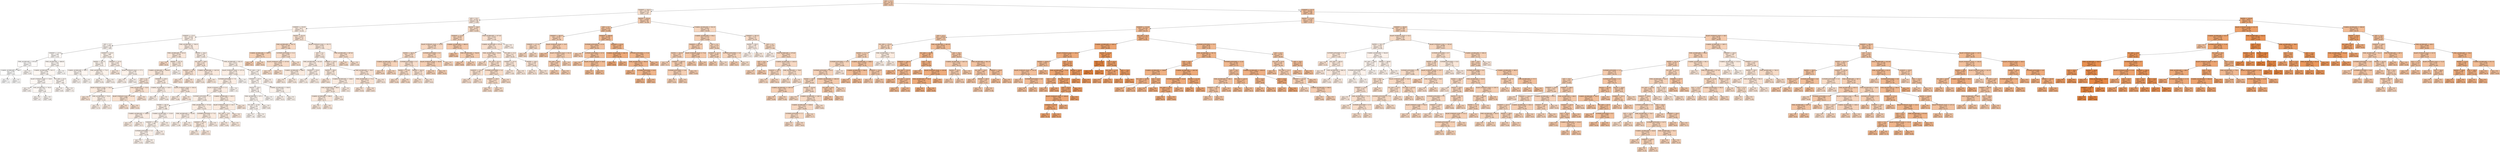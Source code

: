 digraph Tree {
node [shape=box, style="filled", color="black"] ;
0 [label="AGE <= 21.0\nmse = 301.347\nsamples = 432\nvalue = 35.671", fillcolor="#e581396a"] ;
1 [label="CEMENT <= 354.5\nmse = 143.179\nsamples = 134\nvalue = 21.91", fillcolor="#e581393e"] ;
0 -> 1 [labeldistance=2.5, labelangle=45, headlabel="True"] ;
2 [label="AGE <= 10.5\nmse = 65.453\nsamples = 98\nvalue = 17.062", fillcolor="#e581392f"] ;
1 -> 2 ;
3 [label="CEMENT <= 276.05\nmse = 39.57\nsamples = 75\nvalue = 14.334", fillcolor="#e5813926"] ;
2 -> 3 ;
4 [label="CEMENT <= 175.5\nmse = 26.018\nsamples = 56\nvalue = 12.37", fillcolor="#e5813920"] ;
3 -> 4 ;
5 [label="AGE <= 5.0\nmse = 10.987\nsamples = 16\nvalue = 7.985", fillcolor="#e5813912"] ;
4 -> 5 ;
6 [label="CEMENT <= 127.8\nmse = 3.548\nsamples = 9\nvalue = 5.916", fillcolor="#e581390b"] ;
5 -> 6 ;
7 [label="FINE_AGGREGATE <= 870.45\nmse = 2.816\nsamples = 3\nvalue = 3.977", fillcolor="#e5813905"] ;
6 -> 7 ;
8 [label="COARSE_AGGREGATE <= 948.2\nmse = 0.245\nsamples = 2\nvalue = 2.825", fillcolor="#e5813902"] ;
7 -> 8 ;
9 [label="mse = 0.0\nsamples = 1\nvalue = 2.33", fillcolor="#e5813900"] ;
8 -> 9 ;
10 [label="mse = -0.0\nsamples = 1\nvalue = 3.32", fillcolor="#e5813903"] ;
8 -> 10 ;
11 [label="mse = 0.0\nsamples = 1\nvalue = 6.28", fillcolor="#e581390d"] ;
7 -> 11 ;
12 [label="FINE_AGGREGATE <= 899.95\nmse = 1.094\nsamples = 6\nvalue = 6.885", fillcolor="#e581390e"] ;
6 -> 12 ;
13 [label="COARSE_AGGREGATE <= 1011.3\nmse = 0.249\nsamples = 5\nvalue = 7.306", fillcolor="#e5813910"] ;
12 -> 13 ;
14 [label="BLAST_FURNACE_SLAG <= 158.0\nmse = 0.001\nsamples = 3\nvalue = 6.907", fillcolor="#e581390f"] ;
13 -> 14 ;
15 [label="mse = 0.0\nsamples = 1\nvalue = 6.94", fillcolor="#e581390f"] ;
14 -> 15 ;
16 [label="FINE_AGGREGATE <= 765.9\nmse = 0.0\nsamples = 2\nvalue = 6.89", fillcolor="#e581390e"] ;
14 -> 16 ;
17 [label="mse = 0.0\nsamples = 1\nvalue = 6.9", fillcolor="#e581390f"] ;
16 -> 17 ;
18 [label="mse = -0.0\nsamples = 1\nvalue = 6.88", fillcolor="#e581390e"] ;
16 -> 18 ;
19 [label="FLY_ASH <= 81.9\nmse = 0.024\nsamples = 2\nvalue = 7.905", fillcolor="#e5813912"] ;
13 -> 19 ;
20 [label="mse = 0.0\nsamples = 1\nvalue = 8.06", fillcolor="#e5813912"] ;
19 -> 20 ;
21 [label="mse = 0.0\nsamples = 1\nvalue = 7.75", fillcolor="#e5813911"] ;
19 -> 21 ;
22 [label="mse = 0.0\nsamples = 1\nvalue = 4.78", fillcolor="#e5813908"] ;
12 -> 22 ;
23 [label="CEMENT <= 155.0\nmse = 7.966\nsamples = 7\nvalue = 10.646", fillcolor="#e581391a"] ;
5 -> 23 ;
24 [label="WATER <= 197.75\nmse = 1.569\nsamples = 4\nvalue = 9.155", fillcolor="#e5813916"] ;
23 -> 24 ;
25 [label="COARSE_AGGREGATE <= 982.1\nmse = 0.185\nsamples = 2\nvalue = 7.94", fillcolor="#e5813912"] ;
24 -> 25 ;
26 [label="mse = 0.0\nsamples = 1\nvalue = 8.37", fillcolor="#e5813913"] ;
25 -> 26 ;
27 [label="mse = 0.0\nsamples = 1\nvalue = 7.51", fillcolor="#e5813910"] ;
25 -> 27 ;
28 [label="FINE_AGGREGATE <= 774.3\nmse = 0.0\nsamples = 2\nvalue = 10.37", fillcolor="#e581391a"] ;
24 -> 28 ;
29 [label="mse = 0.0\nsamples = 1\nvalue = 10.39", fillcolor="#e581391a"] ;
28 -> 29 ;
30 [label="mse = -0.0\nsamples = 1\nvalue = 10.35", fillcolor="#e5813919"] ;
28 -> 30 ;
31 [label="CEMENT <= 157.9\nmse = 9.582\nsamples = 3\nvalue = 12.633", fillcolor="#e5813921"] ;
23 -> 31 ;
32 [label="mse = 0.0\nsamples = 1\nvalue = 16.89", fillcolor="#e581392e"] ;
31 -> 32 ;
33 [label="BLAST_FURNACE_SLAG <= 177.1\nmse = 0.783\nsamples = 2\nvalue = 10.505", fillcolor="#e581391a"] ;
31 -> 33 ;
34 [label="mse = 0.0\nsamples = 1\nvalue = 11.39", fillcolor="#e581391d"] ;
33 -> 34 ;
35 [label="mse = 0.0\nsamples = 1\nvalue = 9.62", fillcolor="#e5813917"] ;
33 -> 35 ;
36 [label="FINE_AGGREGATE <= 749.55\nmse = 21.261\nsamples = 40\nvalue = 14.124", fillcolor="#e5813925"] ;
4 -> 36 ;
37 [label="FINE_AGGREGATE <= 612.0\nmse = 23.239\nsamples = 12\nvalue = 17.093", fillcolor="#e581392f"] ;
36 -> 37 ;
38 [label="mse = 0.0\nsamples = 1\nvalue = 26.26", fillcolor="#e581394c"] ;
37 -> 38 ;
39 [label="WATER <= 197.75\nmse = 17.019\nsamples = 11\nvalue = 16.26", fillcolor="#e581392c"] ;
37 -> 39 ;
40 [label="COARSE_AGGREGATE <= 1009.85\nmse = 13.782\nsamples = 10\nvalue = 16.93", fillcolor="#e581392e"] ;
39 -> 40 ;
41 [label="AGE <= 5.0\nmse = 14.357\nsamples = 6\nvalue = 18.485", fillcolor="#e5813933"] ;
40 -> 41 ;
42 [label="BLAST_FURNACE_SLAG <= 143.4\nmse = 12.769\nsamples = 3\nvalue = 15.697", fillcolor="#e581392a"] ;
41 -> 42 ;
43 [label="mse = 0.0\nsamples = 1\nvalue = 20.73", fillcolor="#e581393a"] ;
42 -> 43 ;
44 [label="FINE_AGGREGATE <= 732.6\nmse = 0.152\nsamples = 2\nvalue = 13.18", fillcolor="#e5813922"] ;
42 -> 44 ;
45 [label="mse = 0.0\nsamples = 1\nvalue = 12.79", fillcolor="#e5813921"] ;
44 -> 45 ;
46 [label="mse = 0.0\nsamples = 1\nvalue = 13.57", fillcolor="#e5813924"] ;
44 -> 46 ;
47 [label="FINE_AGGREGATE <= 732.6\nmse = 0.396\nsamples = 3\nvalue = 21.273", fillcolor="#e581393c"] ;
41 -> 47 ;
48 [label="BLAST_FURNACE_SLAG <= 315.05\nmse = 0.048\nsamples = 2\nvalue = 21.7", fillcolor="#e581393e"] ;
47 -> 48 ;
49 [label="mse = 0.0\nsamples = 1\nvalue = 21.48", fillcolor="#e581393d"] ;
48 -> 49 ;
50 [label="mse = -0.0\nsamples = 1\nvalue = 21.92", fillcolor="#e581393e"] ;
48 -> 50 ;
51 [label="mse = -0.0\nsamples = 1\nvalue = 20.42", fillcolor="#e5813939"] ;
47 -> 51 ;
52 [label="CEMENT <= 229.5\nmse = 3.853\nsamples = 4\nvalue = 14.597", fillcolor="#e5813927"] ;
40 -> 52 ;
53 [label="COARSE_AGGREGATE <= 1033.7\nmse = 0.13\nsamples = 2\nvalue = 12.73", fillcolor="#e5813921"] ;
52 -> 53 ;
54 [label="mse = 0.0\nsamples = 1\nvalue = 12.37", fillcolor="#e5813920"] ;
53 -> 54 ;
55 [label="mse = -0.0\nsamples = 1\nvalue = 13.09", fillcolor="#e5813922"] ;
53 -> 55 ;
56 [label="BLAST_FURNACE_SLAG <= 164.55\nmse = 0.601\nsamples = 2\nvalue = 16.465", fillcolor="#e581392d"] ;
52 -> 56 ;
57 [label="mse = 0.0\nsamples = 1\nvalue = 15.69", fillcolor="#e581392a"] ;
56 -> 57 ;
58 [label="mse = -0.0\nsamples = 1\nvalue = 17.24", fillcolor="#e581392f"] ;
56 -> 58 ;
59 [label="mse = -0.0\nsamples = 1\nvalue = 9.56", fillcolor="#e5813917"] ;
39 -> 59 ;
60 [label="WATER <= 164.4\nmse = 15.017\nsamples = 28\nvalue = 12.852", fillcolor="#e5813921"] ;
36 -> 60 ;
61 [label="FLY_ASH <= 149.5\nmse = 4.241\nsamples = 4\nvalue = 18.38", fillcolor="#e5813933"] ;
60 -> 61 ;
62 [label="CEMENT <= 231.9\nmse = 0.562\nsamples = 2\nvalue = 20.27", fillcolor="#e5813939"] ;
61 -> 62 ;
63 [label="mse = 0.0\nsamples = 1\nvalue = 19.52", fillcolor="#e5813937"] ;
62 -> 63 ;
64 [label="mse = -0.0\nsamples = 1\nvalue = 21.02", fillcolor="#e581393b"] ;
62 -> 64 ;
65 [label="COARSE_AGGREGATE <= 1047.95\nmse = 0.774\nsamples = 2\nvalue = 16.49", fillcolor="#e581392d"] ;
61 -> 65 ;
66 [label="mse = 0.0\nsamples = 1\nvalue = 15.61", fillcolor="#e581392a"] ;
65 -> 66 ;
67 [label="mse = -0.0\nsamples = 1\nvalue = 17.37", fillcolor="#e5813930"] ;
65 -> 67 ;
68 [label="FINE_AGGREGATE <= 835.25\nmse = 10.871\nsamples = 24\nvalue = 11.931", fillcolor="#e581391e"] ;
60 -> 68 ;
69 [label="BLAST_FURNACE_SLAG <= 137.15\nmse = 9.776\nsamples = 17\nvalue = 13.085", fillcolor="#e5813922"] ;
68 -> 69 ;
70 [label="SUPERPLASTICIZER <= 7.9\nmse = 7.772\nsamples = 16\nvalue = 13.477", fillcolor="#e5813923"] ;
69 -> 70 ;
71 [label="BLAST_FURNACE_SLAG <= 5.5\nmse = 5.595\nsamples = 15\nvalue = 13.887", fillcolor="#e5813925"] ;
70 -> 71 ;
72 [label="SUPERPLASTICIZER <= 5.2\nmse = 4.214\nsamples = 11\nvalue = 13.039", fillcolor="#e5813922"] ;
71 -> 72 ;
73 [label="WATER <= 185.35\nmse = 2.445\nsamples = 6\nvalue = 11.968", fillcolor="#e581391f"] ;
72 -> 73 ;
74 [label="COARSE_AGGREGATE <= 1099.5\nmse = 0.06\nsamples = 2\nvalue = 13.955", fillcolor="#e5813925"] ;
73 -> 74 ;
75 [label="mse = 0.0\nsamples = 1\nvalue = 14.2", fillcolor="#e5813926"] ;
74 -> 75 ;
76 [label="mse = 0.0\nsamples = 1\nvalue = 13.71", fillcolor="#e5813924"] ;
74 -> 76 ;
77 [label="COARSE_AGGREGATE <= 1118.9\nmse = 0.677\nsamples = 4\nvalue = 10.975", fillcolor="#e581391b"] ;
73 -> 77 ;
78 [label="CEMENT <= 245.3\nmse = 0.389\nsamples = 3\nvalue = 10.617", fillcolor="#e581391a"] ;
77 -> 78 ;
79 [label="SUPERPLASTICIZER <= 2.3\nmse = 0.024\nsamples = 2\nvalue = 10.185", fillcolor="#e5813919"] ;
78 -> 79 ;
80 [label="mse = 0.0\nsamples = 1\nvalue = 10.34", fillcolor="#e5813919"] ;
79 -> 80 ;
81 [label="mse = 0.0\nsamples = 1\nvalue = 10.03", fillcolor="#e5813918"] ;
79 -> 81 ;
82 [label="mse = 0.0\nsamples = 1\nvalue = 11.48", fillcolor="#e581391d"] ;
78 -> 82 ;
83 [label="mse = -0.0\nsamples = 1\nvalue = 12.05", fillcolor="#e581391f"] ;
77 -> 83 ;
84 [label="FINE_AGGREGATE <= 757.65\nmse = 3.31\nsamples = 5\nvalue = 14.324", fillcolor="#e5813926"] ;
72 -> 84 ;
85 [label="FINE_AGGREGATE <= 755.95\nmse = 0.476\nsamples = 2\nvalue = 12.67", fillcolor="#e5813921"] ;
84 -> 85 ;
86 [label="mse = 0.0\nsamples = 1\nvalue = 11.98", fillcolor="#e581391f"] ;
85 -> 86 ;
87 [label="mse = -0.0\nsamples = 1\nvalue = 13.36", fillcolor="#e5813923"] ;
85 -> 87 ;
88 [label="SUPERPLASTICIZER <= 7.15\nmse = 2.16\nsamples = 3\nvalue = 15.427", fillcolor="#e581392a"] ;
84 -> 88 ;
89 [label="CEMENT <= 241.6\nmse = 0.792\nsamples = 2\nvalue = 16.33", fillcolor="#e581392c"] ;
88 -> 89 ;
90 [label="mse = 0.0\nsamples = 1\nvalue = 15.44", fillcolor="#e581392a"] ;
89 -> 90 ;
91 [label="mse = 0.0\nsamples = 1\nvalue = 17.22", fillcolor="#e581392f"] ;
89 -> 91 ;
92 [label="mse = 0.0\nsamples = 1\nvalue = 13.62", fillcolor="#e5813924"] ;
88 -> 92 ;
93 [label="COARSE_AGGREGATE <= 1022.1\nmse = 1.972\nsamples = 4\nvalue = 16.22", fillcolor="#e581392c"] ;
71 -> 93 ;
94 [label="BLAST_FURNACE_SLAG <= 132.7\nmse = 1.222\nsamples = 3\nvalue = 15.627", fillcolor="#e581392a"] ;
93 -> 94 ;
95 [label="FLY_ASH <= 70.5\nmse = 0.046\nsamples = 2\nvalue = 14.855", fillcolor="#e5813928"] ;
94 -> 95 ;
96 [label="mse = 0.0\nsamples = 1\nvalue = 14.64", fillcolor="#e5813927"] ;
95 -> 96 ;
97 [label="mse = 0.0\nsamples = 1\nvalue = 15.07", fillcolor="#e5813928"] ;
95 -> 97 ;
98 [label="mse = -0.0\nsamples = 1\nvalue = 17.17", fillcolor="#e581392f"] ;
94 -> 98 ;
99 [label="mse = 0.0\nsamples = 1\nvalue = 18.0", fillcolor="#e5813932"] ;
93 -> 99 ;
100 [label="mse = -0.0\nsamples = 1\nvalue = 7.32", fillcolor="#e5813910"] ;
70 -> 100 ;
101 [label="mse = -0.0\nsamples = 1\nvalue = 6.81", fillcolor="#e581390e"] ;
69 -> 101 ;
102 [label="FLY_ASH <= 96.2\nmse = 2.445\nsamples = 7\nvalue = 9.129", fillcolor="#e5813916"] ;
68 -> 102 ;
103 [label="CEMENT <= 252.0\nmse = 1.683\nsamples = 6\nvalue = 8.72", fillcolor="#e5813914"] ;
102 -> 103 ;
104 [label="WATER <= 193.5\nmse = 1.603\nsamples = 4\nvalue = 8.198", fillcolor="#e5813913"] ;
103 -> 104 ;
105 [label="FINE_AGGREGATE <= 871.1\nmse = 0.811\nsamples = 3\nvalue = 8.773", fillcolor="#e5813914"] ;
104 -> 105 ;
106 [label="FLY_ASH <= 47.85\nmse = 0.106\nsamples = 2\nvalue = 8.165", fillcolor="#e5813913"] ;
105 -> 106 ;
107 [label="mse = 0.0\nsamples = 1\nvalue = 7.84", fillcolor="#e5813912"] ;
106 -> 107 ;
108 [label="mse = 0.0\nsamples = 1\nvalue = 8.49", fillcolor="#e5813914"] ;
106 -> 108 ;
109 [label="mse = -0.0\nsamples = 1\nvalue = 9.99", fillcolor="#e5813918"] ;
105 -> 109 ;
110 [label="mse = 0.0\nsamples = 1\nvalue = 6.47", fillcolor="#e581390d"] ;
104 -> 110 ;
111 [label="COARSE_AGGREGATE <= 928.9\nmse = 0.207\nsamples = 2\nvalue = 9.765", fillcolor="#e5813918"] ;
103 -> 111 ;
112 [label="mse = 0.0\nsamples = 1\nvalue = 10.22", fillcolor="#e5813919"] ;
111 -> 112 ;
113 [label="mse = 0.0\nsamples = 1\nvalue = 9.31", fillcolor="#e5813916"] ;
111 -> 113 ;
114 [label="mse = 0.0\nsamples = 1\nvalue = 11.58", fillcolor="#e581391d"] ;
102 -> 114 ;
115 [label="WATER <= 182.35\nmse = 34.672\nsamples = 19\nvalue = 20.12", fillcolor="#e5813939"] ;
3 -> 115 ;
116 [label="FINE_AGGREGATE <= 791.75\nmse = 21.285\nsamples = 5\nvalue = 27.444", fillcolor="#e5813950"] ;
115 -> 116 ;
117 [label="COARSE_AGGREGATE <= 1003.2\nmse = 5.406\nsamples = 2\nvalue = 32.775", fillcolor="#e5813961"] ;
116 -> 117 ;
118 [label="mse = 0.0\nsamples = 1\nvalue = 35.1", fillcolor="#e5813968"] ;
117 -> 118 ;
119 [label="mse = 0.0\nsamples = 1\nvalue = 30.45", fillcolor="#e5813959"] ;
117 -> 119 ;
120 [label="SUPERPLASTICIZER <= 11.5\nmse = 0.293\nsamples = 3\nvalue = 23.89", fillcolor="#e5813944"] ;
116 -> 120 ;
121 [label="BLAST_FURNACE_SLAG <= 107.95\nmse = 0.018\nsamples = 2\nvalue = 24.265", fillcolor="#e5813946"] ;
120 -> 121 ;
122 [label="mse = 0.0\nsamples = 1\nvalue = 24.13", fillcolor="#e5813945"] ;
121 -> 122 ;
123 [label="mse = -0.0\nsamples = 1\nvalue = 24.4", fillcolor="#e5813946"] ;
121 -> 123 ;
124 [label="mse = -0.0\nsamples = 1\nvalue = 23.14", fillcolor="#e5813942"] ;
120 -> 124 ;
125 [label="BLAST_FURNACE_SLAG <= 192.75\nmse = 13.453\nsamples = 14\nvalue = 17.504", fillcolor="#e5813930"] ;
115 -> 125 ;
126 [label="AGE <= 5.0\nmse = 7.127\nsamples = 12\nvalue = 16.442", fillcolor="#e581392d"] ;
125 -> 126 ;
127 [label="FINE_AGGREGATE <= 815.95\nmse = 2.82\nsamples = 4\nvalue = 14.082", fillcolor="#e5813925"] ;
126 -> 127 ;
128 [label="COARSE_AGGREGATE <= 989.5\nmse = 0.281\nsamples = 2\nvalue = 15.58", fillcolor="#e581392a"] ;
127 -> 128 ;
129 [label="mse = 0.0\nsamples = 1\nvalue = 16.11", fillcolor="#e581392c"] ;
128 -> 129 ;
130 [label="mse = -0.0\nsamples = 1\nvalue = 15.05", fillcolor="#e5813928"] ;
128 -> 130 ;
131 [label="CEMENT <= 310.0\nmse = 0.874\nsamples = 2\nvalue = 12.585", fillcolor="#e5813921"] ;
127 -> 131 ;
132 [label="mse = 0.0\nsamples = 1\nvalue = 11.65", fillcolor="#e581391e"] ;
131 -> 132 ;
133 [label="mse = -0.0\nsamples = 1\nvalue = 13.52", fillcolor="#e5813924"] ;
131 -> 133 ;
134 [label="CEMENT <= 335.0\nmse = 5.104\nsamples = 8\nvalue = 17.622", fillcolor="#e5813931"] ;
126 -> 134 ;
135 [label="WATER <= 189.0\nmse = 2.764\nsamples = 5\nvalue = 16.32", fillcolor="#e581392c"] ;
134 -> 135 ;
136 [label="mse = 0.0\nsamples = 1\nvalue = 18.91", fillcolor="#e5813935"] ;
135 -> 136 ;
137 [label="COARSE_AGGREGATE <= 1048.5\nmse = 1.359\nsamples = 4\nvalue = 15.672", fillcolor="#e581392a"] ;
135 -> 137 ;
138 [label="FINE_AGGREGATE <= 840.0\nmse = 0.848\nsamples = 3\nvalue = 16.163", fillcolor="#e581392c"] ;
137 -> 138 ;
139 [label="COARSE_AGGREGATE <= 995.0\nmse = 0.24\nsamples = 2\nvalue = 16.75", fillcolor="#e581392e"] ;
138 -> 139 ;
140 [label="mse = 0.0\nsamples = 1\nvalue = 16.26", fillcolor="#e581392c"] ;
139 -> 140 ;
141 [label="mse = -0.0\nsamples = 1\nvalue = 17.24", fillcolor="#e581392f"] ;
139 -> 141 ;
142 [label="mse = -0.0\nsamples = 1\nvalue = 14.99", fillcolor="#e5813928"] ;
138 -> 142 ;
143 [label="mse = -0.0\nsamples = 1\nvalue = 14.2", fillcolor="#e5813926"] ;
137 -> 143 ;
144 [label="FINE_AGGREGATE <= 793.5\nmse = 1.463\nsamples = 3\nvalue = 19.793", fillcolor="#e5813937"] ;
134 -> 144 ;
145 [label="FINE_AGGREGATE <= 775.5\nmse = 0.119\nsamples = 2\nvalue = 20.625", fillcolor="#e581393a"] ;
144 -> 145 ;
146 [label="mse = 0.0\nsamples = 1\nvalue = 20.28", fillcolor="#e5813939"] ;
145 -> 146 ;
147 [label="mse = -0.0\nsamples = 1\nvalue = 20.97", fillcolor="#e581393b"] ;
145 -> 147 ;
148 [label="mse = 0.0\nsamples = 1\nvalue = 18.13", fillcolor="#e5813932"] ;
144 -> 148 ;
149 [label="FINE_AGGREGATE <= 667.65\nmse = 4.06\nsamples = 2\nvalue = 23.875", fillcolor="#e5813944"] ;
125 -> 149 ;
150 [label="mse = 0.0\nsamples = 1\nvalue = 25.89", fillcolor="#e581394b"] ;
149 -> 150 ;
151 [label="mse = -0.0\nsamples = 1\nvalue = 21.86", fillcolor="#e581393e"] ;
149 -> 151 ;
152 [label="WATER <= 180.8\nmse = 46.427\nsamples = 23\nvalue = 25.959", fillcolor="#e581394b"] ;
2 -> 152 ;
153 [label="CEMENT <= 213.6\nmse = 36.926\nsamples = 12\nvalue = 30.247", fillcolor="#e5813959"] ;
152 -> 153 ;
154 [label="BLAST_FURNACE_SLAG <= 25.05\nmse = 21.866\nsamples = 9\nvalue = 27.817", fillcolor="#e5813951"] ;
153 -> 154 ;
155 [label="WATER <= 160.55\nmse = 15.976\nsamples = 6\nvalue = 25.592", fillcolor="#e581394a"] ;
154 -> 155 ;
156 [label="COARSE_AGGREGATE <= 1064.5\nmse = 0.774\nsamples = 2\nvalue = 30.47", fillcolor="#e5813959"] ;
155 -> 156 ;
157 [label="mse = 0.0\nsamples = 1\nvalue = 29.59", fillcolor="#e5813957"] ;
156 -> 157 ;
158 [label="mse = 0.0\nsamples = 1\nvalue = 31.35", fillcolor="#e581395c"] ;
156 -> 158 ;
159 [label="SUPERPLASTICIZER <= 8.7\nmse = 5.728\nsamples = 4\nvalue = 23.152", fillcolor="#e5813942"] ;
155 -> 159 ;
160 [label="WATER <= 171.05\nmse = 0.06\nsamples = 2\nvalue = 25.235", fillcolor="#e5813949"] ;
159 -> 160 ;
161 [label="mse = 0.0\nsamples = 1\nvalue = 24.99", fillcolor="#e5813948"] ;
160 -> 161 ;
162 [label="mse = 0.0\nsamples = 1\nvalue = 25.48", fillcolor="#e581394a"] ;
160 -> 162 ;
163 [label="WATER <= 164.25\nmse = 2.723\nsamples = 2\nvalue = 21.07", fillcolor="#e581393c"] ;
159 -> 163 ;
164 [label="mse = 0.0\nsamples = 1\nvalue = 22.72", fillcolor="#e5813941"] ;
163 -> 164 ;
165 [label="mse = 0.0\nsamples = 1\nvalue = 19.42", fillcolor="#e5813936"] ;
163 -> 165 ;
166 [label="SUPERPLASTICIZER <= 8.1\nmse = 3.942\nsamples = 3\nvalue = 32.267", fillcolor="#e581395f"] ;
154 -> 166 ;
167 [label="BLAST_FURNACE_SLAG <= 89.95\nmse = 0.378\nsamples = 2\nvalue = 33.625", fillcolor="#e5813963"] ;
166 -> 167 ;
168 [label="mse = 0.0\nsamples = 1\nvalue = 33.01", fillcolor="#e5813961"] ;
167 -> 168 ;
169 [label="mse = 0.0\nsamples = 1\nvalue = 34.24", fillcolor="#e5813965"] ;
167 -> 169 ;
170 [label="mse = 0.0\nsamples = 1\nvalue = 29.55", fillcolor="#e5813956"] ;
166 -> 170 ;
171 [label="COARSE_AGGREGATE <= 998.35\nmse = 11.247\nsamples = 3\nvalue = 37.537", fillcolor="#e5813970"] ;
153 -> 171 ;
172 [label="mse = 0.0\nsamples = 1\nvalue = 41.89", fillcolor="#e581397e"] ;
171 -> 172 ;
173 [label="FINE_AGGREGATE <= 764.95\nmse = 2.657\nsamples = 2\nvalue = 35.36", fillcolor="#e5813969"] ;
171 -> 173 ;
174 [label="mse = 0.0\nsamples = 1\nvalue = 36.99", fillcolor="#e581396e"] ;
173 -> 174 ;
175 [label="mse = 0.0\nsamples = 1\nvalue = 33.73", fillcolor="#e5813964"] ;
173 -> 175 ;
176 [label="FINE_AGGREGATE <= 877.65\nmse = 14.852\nsamples = 11\nvalue = 21.281", fillcolor="#e581393c"] ;
152 -> 176 ;
177 [label="COARSE_AGGREGATE <= 971.0\nmse = 8.5\nsamples = 10\nvalue = 22.125", fillcolor="#e581393f"] ;
176 -> 177 ;
178 [label="FINE_AGGREGATE <= 816.6\nmse = 3.609\nsamples = 6\nvalue = 24.078", fillcolor="#e5813945"] ;
177 -> 178 ;
179 [label="mse = 0.0\nsamples = 1\nvalue = 27.04", fillcolor="#e581394e"] ;
178 -> 179 ;
180 [label="FLY_ASH <= 95.15\nmse = 2.226\nsamples = 5\nvalue = 23.486", fillcolor="#e5813943"] ;
178 -> 180 ;
181 [label="CEMENT <= 255.4\nmse = 0.194\nsamples = 2\nvalue = 21.7", fillcolor="#e581393e"] ;
180 -> 181 ;
182 [label="mse = 0.0\nsamples = 1\nvalue = 22.14", fillcolor="#e581393f"] ;
181 -> 182 ;
183 [label="mse = -0.0\nsamples = 1\nvalue = 21.26", fillcolor="#e581393c"] ;
181 -> 183 ;
184 [label="SUPERPLASTICIZER <= 5.4\nmse = 0.037\nsamples = 3\nvalue = 24.677", fillcolor="#e5813947"] ;
180 -> 184 ;
185 [label="CEMENT <= 236.2\nmse = 0.011\nsamples = 2\nvalue = 24.555", fillcolor="#e5813947"] ;
184 -> 185 ;
186 [label="mse = 0.0\nsamples = 1\nvalue = 24.45", fillcolor="#e5813946"] ;
185 -> 186 ;
187 [label="mse = -0.0\nsamples = 1\nvalue = 24.66", fillcolor="#e5813947"] ;
185 -> 187 ;
188 [label="mse = 0.0\nsamples = 1\nvalue = 24.92", fillcolor="#e5813948"] ;
184 -> 188 ;
189 [label="FLY_ASH <= 71.4\nmse = 1.527\nsamples = 4\nvalue = 19.195", fillcolor="#e5813936"] ;
177 -> 189 ;
190 [label="CEMENT <= 257.9\nmse = 0.021\nsamples = 2\nvalue = 17.985", fillcolor="#e5813932"] ;
189 -> 190 ;
191 [label="mse = 0.0\nsamples = 1\nvalue = 17.84", fillcolor="#e5813931"] ;
190 -> 191 ;
192 [label="mse = 0.0\nsamples = 1\nvalue = 18.13", fillcolor="#e5813932"] ;
190 -> 192 ;
193 [label="WATER <= 194.2\nmse = 0.106\nsamples = 2\nvalue = 20.405", fillcolor="#e5813939"] ;
189 -> 193 ;
194 [label="mse = 0.0\nsamples = 1\nvalue = 20.73", fillcolor="#e581393a"] ;
193 -> 194 ;
195 [label="mse = -0.0\nsamples = 1\nvalue = 20.08", fillcolor="#e5813938"] ;
193 -> 195 ;
196 [label="mse = 0.0\nsamples = 1\nvalue = 12.84", fillcolor="#e5813921"] ;
176 -> 196 ;
197 [label="WATER <= 163.45\nmse = 116.602\nsamples = 36\nvalue = 35.108", fillcolor="#e5813968"] ;
1 -> 197 ;
198 [label="AGE <= 5.0\nmse = 79.102\nsamples = 16\nvalue = 42.698", fillcolor="#e5813980"] ;
197 -> 198 ;
199 [label="CEMENT <= 383.25\nmse = 18.307\nsamples = 6\nvalue = 33.738", fillcolor="#e5813964"] ;
198 -> 199 ;
200 [label="CEMENT <= 377.25\nmse = 0.04\nsamples = 2\nvalue = 28.8", fillcolor="#e5813954"] ;
199 -> 200 ;
201 [label="mse = 0.0\nsamples = 1\nvalue = 29.0", fillcolor="#e5813955"] ;
200 -> 201 ;
202 [label="mse = 0.0\nsamples = 1\nvalue = 28.6", fillcolor="#e5813953"] ;
200 -> 202 ;
203 [label="BLAST_FURNACE_SLAG <= 10.0\nmse = 9.15\nsamples = 4\nvalue = 36.207", fillcolor="#e581396c"] ;
199 -> 203 ;
204 [label="mse = 0.0\nsamples = 1\nvalue = 41.3", fillcolor="#e581397c"] ;
203 -> 204 ;
205 [label="BLAST_FURNACE_SLAG <= 65.15\nmse = 0.674\nsamples = 3\nvalue = 34.51", fillcolor="#e5813966"] ;
203 -> 205 ;
206 [label="FLY_ASH <= 86.5\nmse = 0.087\nsamples = 2\nvalue = 35.065", fillcolor="#e5813968"] ;
205 -> 206 ;
207 [label="mse = 0.0\nsamples = 1\nvalue = 35.36", fillcolor="#e5813969"] ;
206 -> 207 ;
208 [label="mse = 0.0\nsamples = 1\nvalue = 34.77", fillcolor="#e5813967"] ;
206 -> 208 ;
209 [label="mse = -0.0\nsamples = 1\nvalue = 33.4", fillcolor="#e5813963"] ;
205 -> 209 ;
210 [label="CEMENT <= 388.45\nmse = 38.524\nsamples = 10\nvalue = 48.073", fillcolor="#e5813991"] ;
198 -> 210 ;
211 [label="SUPERPLASTICIZER <= 11.25\nmse = 16.953\nsamples = 4\nvalue = 42.255", fillcolor="#e581397f"] ;
210 -> 211 ;
212 [label="mse = 0.0\nsamples = 1\nvalue = 35.75", fillcolor="#e581396a"] ;
211 -> 212 ;
213 [label="SUPERPLASTICIZER <= 12.75\nmse = 3.797\nsamples = 3\nvalue = 44.423", fillcolor="#e5813986"] ;
211 -> 213 ;
214 [label="mse = 0.0\nsamples = 1\nvalue = 41.67", fillcolor="#e581397d"] ;
213 -> 214 ;
215 [label="BLAST_FURNACE_SLAG <= 56.9\nmse = 0.01\nsamples = 2\nvalue = 45.8", fillcolor="#e581398a"] ;
213 -> 215 ;
216 [label="mse = 0.0\nsamples = 1\nvalue = 45.9", fillcolor="#e581398a"] ;
215 -> 216 ;
217 [label="mse = 0.0\nsamples = 1\nvalue = 45.7", fillcolor="#e581398a"] ;
215 -> 217 ;
218 [label="CEMENT <= 413.4\nmse = 15.294\nsamples = 6\nvalue = 51.952", fillcolor="#e581399e"] ;
210 -> 218 ;
219 [label="COARSE_AGGREGATE <= 945.75\nmse = 6.225\nsamples = 2\nvalue = 56.595", fillcolor="#e58139ac"] ;
218 -> 219 ;
220 [label="mse = 0.0\nsamples = 1\nvalue = 59.09", fillcolor="#e58139b4"] ;
219 -> 220 ;
221 [label="mse = 0.0\nsamples = 1\nvalue = 54.1", fillcolor="#e58139a4"] ;
219 -> 221 ;
222 [label="SUPERPLASTICIZER <= 17.55\nmse = 3.658\nsamples = 4\nvalue = 49.63", fillcolor="#e5813996"] ;
218 -> 222 ;
223 [label="FINE_AGGREGATE <= 799.55\nmse = 1.318\nsamples = 3\nvalue = 50.573", fillcolor="#e5813999"] ;
222 -> 223 ;
224 [label="mse = 0.0\nsamples = 1\nvalue = 52.01", fillcolor="#e581399e"] ;
223 -> 224 ;
225 [label="SUPERPLASTICIZER <= 8.25\nmse = 0.429\nsamples = 2\nvalue = 49.855", fillcolor="#e5813997"] ;
223 -> 225 ;
226 [label="mse = 0.0\nsamples = 1\nvalue = 50.51", fillcolor="#e5813999"] ;
225 -> 226 ;
227 [label="mse = 0.0\nsamples = 1\nvalue = 49.2", fillcolor="#e5813995"] ;
225 -> 227 ;
228 [label="mse = -0.0\nsamples = 1\nvalue = 46.8", fillcolor="#e581398d"] ;
222 -> 228 ;
229 [label="COARSE_AGGREGATE <= 955.35\nmse = 63.652\nsamples = 20\nvalue = 29.036", fillcolor="#e5813955"] ;
197 -> 229 ;
230 [label="COARSE_AGGREGATE <= 934.1\nmse = 22.123\nsamples = 11\nvalue = 32.964", fillcolor="#e5813961"] ;
229 -> 230 ;
231 [label="CEMENT <= 451.25\nmse = 4.972\nsamples = 6\nvalue = 35.022", fillcolor="#e5813968"] ;
230 -> 231 ;
232 [label="WATER <= 169.05\nmse = 1.415\nsamples = 4\nvalue = 33.603", fillcolor="#e5813963"] ;
231 -> 232 ;
233 [label="mse = 0.0\nsamples = 1\nvalue = 32.11", fillcolor="#e581395f"] ;
232 -> 233 ;
234 [label="CEMENT <= 403.75\nmse = 0.896\nsamples = 3\nvalue = 34.1", fillcolor="#e5813965"] ;
232 -> 234 ;
235 [label="SUPERPLASTICIZER <= 5.05\nmse = 0.624\nsamples = 2\nvalue = 33.61", fillcolor="#e5813963"] ;
234 -> 235 ;
236 [label="mse = 0.0\nsamples = 1\nvalue = 32.82", fillcolor="#e5813961"] ;
235 -> 236 ;
237 [label="mse = -0.0\nsamples = 1\nvalue = 34.4", fillcolor="#e5813966"] ;
235 -> 237 ;
238 [label="mse = 0.0\nsamples = 1\nvalue = 35.08", fillcolor="#e5813968"] ;
234 -> 238 ;
239 [label="BLAST_FURNACE_SLAG <= 72.4\nmse = 0.004\nsamples = 2\nvalue = 37.86", fillcolor="#e5813971"] ;
231 -> 239 ;
240 [label="mse = 0.0\nsamples = 1\nvalue = 37.92", fillcolor="#e5813971"] ;
239 -> 240 ;
241 [label="mse = -0.0\nsamples = 1\nvalue = 37.8", fillcolor="#e5813971"] ;
239 -> 241 ;
242 [label="AGE <= 5.0\nmse = 31.523\nsamples = 5\nvalue = 30.494", fillcolor="#e5813959"] ;
230 -> 242 ;
243 [label="CEMENT <= 421.3\nmse = 26.402\nsamples = 3\nvalue = 31.667", fillcolor="#e581395d"] ;
242 -> 243 ;
244 [label="mse = 0.0\nsamples = 2\nvalue = 35.3", fillcolor="#e5813969"] ;
243 -> 244 ;
245 [label="mse = -0.0\nsamples = 1\nvalue = 24.4", fillcolor="#e5813946"] ;
243 -> 245 ;
246 [label="SUPERPLASTICIZER <= 5.8\nmse = 34.047\nsamples = 2\nvalue = 28.735", fillcolor="#e5813954"] ;
242 -> 246 ;
247 [label="mse = 0.0\nsamples = 1\nvalue = 34.57", fillcolor="#e5813966"] ;
246 -> 247 ;
248 [label="mse = 0.0\nsamples = 1\nvalue = 22.9", fillcolor="#e5813941"] ;
246 -> 248 ;
249 [label="CEMENT <= 382.25\nmse = 72.51\nsamples = 9\nvalue = 24.236", fillcolor="#e5813946"] ;
229 -> 249 ;
250 [label="WATER <= 200.3\nmse = 5.784\nsamples = 2\nvalue = 13.875", fillcolor="#e5813925"] ;
249 -> 250 ;
251 [label="mse = 0.0\nsamples = 1\nvalue = 11.47", fillcolor="#e581391d"] ;
250 -> 251 ;
252 [label="mse = 0.0\nsamples = 1\nvalue = 16.28", fillcolor="#e581392c"] ;
250 -> 252 ;
253 [label="AGE <= 4.0\nmse = 52.143\nsamples = 7\nvalue = 27.196", fillcolor="#e581394f"] ;
249 -> 253 ;
254 [label="mse = 0.0\nsamples = 1\nvalue = 12.64", fillcolor="#e5813921"] ;
253 -> 254 ;
255 [label="FINE_AGGREGATE <= 673.65\nmse = 19.637\nsamples = 6\nvalue = 29.622", fillcolor="#e5813957"] ;
253 -> 255 ;
256 [label="AGE <= 10.5\nmse = 3.478\nsamples = 2\nvalue = 35.075", fillcolor="#e5813968"] ;
255 -> 256 ;
257 [label="mse = 0.0\nsamples = 1\nvalue = 33.21", fillcolor="#e5813962"] ;
256 -> 257 ;
258 [label="mse = -0.0\nsamples = 1\nvalue = 36.94", fillcolor="#e581396e"] ;
256 -> 258 ;
259 [label="COARSE_AGGREGATE <= 1032.8\nmse = 5.412\nsamples = 4\nvalue = 26.895", fillcolor="#e581394e"] ;
255 -> 259 ;
260 [label="CEMENT <= 392.5\nmse = 1.232\nsamples = 2\nvalue = 29.03", fillcolor="#e5813955"] ;
259 -> 260 ;
261 [label="mse = 0.0\nsamples = 1\nvalue = 27.92", fillcolor="#e5813951"] ;
260 -> 261 ;
262 [label="mse = 0.0\nsamples = 1\nvalue = 30.14", fillcolor="#e5813958"] ;
260 -> 262 ;
263 [label="FINE_AGGREGATE <= 736.8\nmse = 0.476\nsamples = 2\nvalue = 24.76", fillcolor="#e5813947"] ;
259 -> 263 ;
264 [label="mse = 0.0\nsamples = 1\nvalue = 25.45", fillcolor="#e5813949"] ;
263 -> 264 ;
265 [label="mse = 0.0\nsamples = 1\nvalue = 24.07", fillcolor="#e5813945"] ;
263 -> 265 ;
266 [label="CEMENT <= 357.0\nmse = 249.035\nsamples = 298\nvalue = 41.858", fillcolor="#e581397e"] ;
0 -> 266 [labeldistance=2.5, labelangle=-45, headlabel="False"] ;
267 [label="WATER <= 175.55\nmse = 176.534\nsamples = 233\nvalue = 37.43", fillcolor="#e5813970"] ;
266 -> 267 ;
268 [label="CEMENT <= 213.05\nmse = 195.234\nsamples = 78\nvalue = 46.318", fillcolor="#e581398c"] ;
267 -> 268 ;
269 [label="AGE <= 42.0\nmse = 136.629\nsamples = 34\nvalue = 37.23", fillcolor="#e581396f"] ;
268 -> 269 ;
270 [label="FLY_ASH <= 178.15\nmse = 91.783\nsamples = 18\nvalue = 29.796", fillcolor="#e5813957"] ;
269 -> 270 ;
271 [label="WATER <= 171.75\nmse = 56.452\nsamples = 15\nvalue = 32.781", fillcolor="#e5813961"] ;
270 -> 271 ;
272 [label="SUPERPLASTICIZER <= 14.15\nmse = 32.971\nsamples = 11\nvalue = 29.589", fillcolor="#e5813957"] ;
271 -> 272 ;
273 [label="SUPERPLASTICIZER <= 10.15\nmse = 21.392\nsamples = 10\nvalue = 30.752", fillcolor="#e581395a"] ;
272 -> 273 ;
274 [label="WATER <= 160.6\nmse = 8.348\nsamples = 7\nvalue = 28.506", fillcolor="#e5813953"] ;
273 -> 274 ;
275 [label="COARSE_AGGREGATE <= 1007.05\nmse = 1.051\nsamples = 2\nvalue = 32.665", fillcolor="#e5813960"] ;
274 -> 275 ;
276 [label="mse = 0.0\nsamples = 1\nvalue = 33.69", fillcolor="#e5813964"] ;
275 -> 276 ;
277 [label="mse = 0.0\nsamples = 1\nvalue = 31.64", fillcolor="#e581395d"] ;
275 -> 277 ;
278 [label="WATER <= 162.85\nmse = 1.58\nsamples = 5\nvalue = 26.842", fillcolor="#e581394e"] ;
274 -> 278 ;
279 [label="mse = 0.0\nsamples = 1\nvalue = 28.47", fillcolor="#e5813953"] ;
278 -> 279 ;
280 [label="COARSE_AGGREGATE <= 1067.3\nmse = 1.146\nsamples = 4\nvalue = 26.435", fillcolor="#e581394d"] ;
278 -> 280 ;
281 [label="COARSE_AGGREGATE <= 1030.6\nmse = 0.412\nsamples = 3\nvalue = 26.963", fillcolor="#e581394e"] ;
280 -> 281 ;
282 [label="SUPERPLASTICIZER <= 1.1\nmse = 0.13\nsamples = 2\nvalue = 26.56", fillcolor="#e581394d"] ;
281 -> 282 ;
283 [label="mse = 0.0\nsamples = 1\nvalue = 26.2", fillcolor="#e581394c"] ;
282 -> 283 ;
284 [label="mse = -0.0\nsamples = 1\nvalue = 26.92", fillcolor="#e581394e"] ;
282 -> 284 ;
285 [label="mse = 0.0\nsamples = 1\nvalue = 27.77", fillcolor="#e5813951"] ;
281 -> 285 ;
286 [label="mse = 0.0\nsamples = 1\nvalue = 24.85", fillcolor="#e5813948"] ;
280 -> 286 ;
287 [label="COARSE_AGGREGATE <= 1065.05\nmse = 12.582\nsamples = 3\nvalue = 35.993", fillcolor="#e581396b"] ;
273 -> 287 ;
288 [label="FLY_ASH <= 50.2\nmse = 1.061\nsamples = 2\nvalue = 38.43", fillcolor="#e5813973"] ;
287 -> 288 ;
289 [label="mse = 0.0\nsamples = 1\nvalue = 39.46", fillcolor="#e5813976"] ;
288 -> 289 ;
290 [label="mse = 0.0\nsamples = 1\nvalue = 37.4", fillcolor="#e581396f"] ;
288 -> 290 ;
291 [label="mse = 0.0\nsamples = 1\nvalue = 31.12", fillcolor="#e581395b"] ;
287 -> 291 ;
292 [label="mse = -0.0\nsamples = 1\nvalue = 17.96", fillcolor="#e5813932"] ;
272 -> 292 ;
293 [label="COARSE_AGGREGATE <= 1006.5\nmse = 15.938\nsamples = 4\nvalue = 41.56", fillcolor="#e581397d"] ;
271 -> 293 ;
294 [label="COARSE_AGGREGATE <= 944.4\nmse = 0.792\nsamples = 2\nvalue = 45.5", fillcolor="#e5813989"] ;
293 -> 294 ;
295 [label="mse = 0.0\nsamples = 1\nvalue = 44.61", fillcolor="#e5813986"] ;
294 -> 295 ;
296 [label="mse = -0.0\nsamples = 1\nvalue = 46.39", fillcolor="#e581398c"] ;
294 -> 296 ;
297 [label="CEMENT <= 161.9\nmse = 0.036\nsamples = 2\nvalue = 37.62", fillcolor="#e5813970"] ;
293 -> 297 ;
298 [label="mse = 0.0\nsamples = 1\nvalue = 37.43", fillcolor="#e5813970"] ;
297 -> 298 ;
299 [label="mse = -0.0\nsamples = 1\nvalue = 37.81", fillcolor="#e5813971"] ;
297 -> 299 ;
300 [label="FINE_AGGREGATE <= 725.0\nmse = 0.989\nsamples = 3\nvalue = 14.867", fillcolor="#e5813928"] ;
270 -> 300 ;
301 [label="mse = 0.0\nsamples = 1\nvalue = 13.46", fillcolor="#e5813923"] ;
300 -> 301 ;
302 [label="mse = -0.0\nsamples = 2\nvalue = 15.57", fillcolor="#e581392a"] ;
300 -> 302 ;
303 [label="FINE_AGGREGATE <= 801.05\nmse = 54.959\nsamples = 16\nvalue = 45.593", fillcolor="#e5813989"] ;
269 -> 303 ;
304 [label="FLY_ASH <= 130.35\nmse = 11.746\nsamples = 8\nvalue = 52.214", fillcolor="#e581399e"] ;
303 -> 304 ;
305 [label="CEMENT <= 168.15\nmse = 2.397\nsamples = 4\nvalue = 49.09", fillcolor="#e5813995"] ;
304 -> 305 ;
306 [label="mse = 0.0\nsamples = 1\nvalue = 51.72", fillcolor="#e581399d"] ;
305 -> 306 ;
307 [label="FLY_ASH <= 123.15\nmse = 0.122\nsamples = 3\nvalue = 48.213", fillcolor="#e5813992"] ;
305 -> 307 ;
308 [label="mse = 0.0\nsamples = 1\nvalue = 48.67", fillcolor="#e5813993"] ;
307 -> 308 ;
309 [label="FLY_ASH <= 124.55\nmse = 0.027\nsamples = 2\nvalue = 47.985", fillcolor="#e5813991"] ;
307 -> 309 ;
310 [label="mse = 0.0\nsamples = 1\nvalue = 48.15", fillcolor="#e5813992"] ;
309 -> 310 ;
311 [label="mse = 0.0\nsamples = 1\nvalue = 47.82", fillcolor="#e5813991"] ;
309 -> 311 ;
312 [label="AGE <= 78.0\nmse = 1.579\nsamples = 4\nvalue = 55.338", fillcolor="#e58139a8"] ;
304 -> 312 ;
313 [label="mse = 0.0\nsamples = 1\nvalue = 53.46", fillcolor="#e58139a2"] ;
312 -> 313 ;
314 [label="BLAST_FURNACE_SLAG <= 101.95\nmse = 0.539\nsamples = 3\nvalue = 55.963", fillcolor="#e58139aa"] ;
312 -> 314 ;
315 [label="FINE_AGGREGATE <= 781.8\nmse = 0.141\nsamples = 2\nvalue = 56.435", fillcolor="#e58139ac"] ;
314 -> 315 ;
316 [label="mse = 0.0\nsamples = 1\nvalue = 56.81", fillcolor="#e58139ad"] ;
315 -> 316 ;
317 [label="mse = 0.0\nsamples = 1\nvalue = 56.06", fillcolor="#e58139ab"] ;
315 -> 317 ;
318 [label="mse = -0.0\nsamples = 1\nvalue = 55.02", fillcolor="#e58139a7"] ;
314 -> 318 ;
319 [label="AGE <= 78.0\nmse = 10.506\nsamples = 8\nvalue = 38.973", fillcolor="#e5813974"] ;
303 -> 319 ;
320 [label="COARSE_AGGREGATE <= 1047.25\nmse = 3.564\nsamples = 3\nvalue = 36.123", fillcolor="#e581396b"] ;
319 -> 320 ;
321 [label="WATER <= 161.2\nmse = 0.893\nsamples = 2\nvalue = 34.905", fillcolor="#e5813967"] ;
320 -> 321 ;
322 [label="mse = 0.0\nsamples = 1\nvalue = 35.85", fillcolor="#e581396a"] ;
321 -> 322 ;
323 [label="mse = 0.0\nsamples = 1\nvalue = 33.96", fillcolor="#e5813964"] ;
321 -> 323 ;
324 [label="mse = -0.0\nsamples = 1\nvalue = 38.56", fillcolor="#e5813973"] ;
320 -> 324 ;
325 [label="FINE_AGGREGATE <= 901.35\nmse = 6.878\nsamples = 5\nvalue = 40.682", fillcolor="#e581397a"] ;
319 -> 325 ;
326 [label="FLY_ASH <= 134.5\nmse = 1.694\nsamples = 3\nvalue = 38.737", fillcolor="#e5813974"] ;
325 -> 326 ;
327 [label="mse = 0.0\nsamples = 1\nvalue = 40.57", fillcolor="#e5813979"] ;
326 -> 327 ;
328 [label="WATER <= 160.3\nmse = 0.02\nsamples = 2\nvalue = 37.82", fillcolor="#e5813971"] ;
326 -> 328 ;
329 [label="mse = 0.0\nsamples = 1\nvalue = 37.68", fillcolor="#e5813970"] ;
328 -> 329 ;
330 [label="mse = 0.0\nsamples = 1\nvalue = 37.96", fillcolor="#e5813971"] ;
328 -> 330 ;
331 [label="CEMENT <= 203.6\nmse = 0.462\nsamples = 2\nvalue = 43.6", fillcolor="#e5813983"] ;
325 -> 331 ;
332 [label="mse = 0.0\nsamples = 1\nvalue = 44.28", fillcolor="#e5813985"] ;
331 -> 332 ;
333 [label="mse = 0.0\nsamples = 1\nvalue = 42.92", fillcolor="#e5813981"] ;
331 -> 333 ;
334 [label="FLY_ASH <= 95.3\nmse = 127.373\nsamples = 44\nvalue = 53.341", fillcolor="#e58139a2"] ;
268 -> 334 ;
335 [label="COARSE_AGGREGATE <= 1002.3\nmse = 110.817\nsamples = 19\nvalue = 60.605", fillcolor="#e58139b9"] ;
334 -> 335 ;
336 [label="BLAST_FURNACE_SLAG <= 155.5\nmse = 87.71\nsamples = 13\nvalue = 56.781", fillcolor="#e58139ad"] ;
335 -> 336 ;
337 [label="WATER <= 169.65\nmse = 9.893\nsamples = 4\nvalue = 45.13", fillcolor="#e5813988"] ;
336 -> 337 ;
338 [label="BLAST_FURNACE_SLAG <= 131.35\nmse = 3.621\nsamples = 3\nvalue = 43.583", fillcolor="#e5813983"] ;
337 -> 338 ;
339 [label="mse = 0.0\nsamples = 1\nvalue = 40.93", fillcolor="#e581397b"] ;
338 -> 339 ;
340 [label="SUPERPLASTICIZER <= 9.0\nmse = 0.152\nsamples = 2\nvalue = 44.91", fillcolor="#e5813987"] ;
338 -> 340 ;
341 [label="mse = 0.0\nsamples = 1\nvalue = 44.52", fillcolor="#e5813986"] ;
340 -> 341 ;
342 [label="mse = 0.0\nsamples = 1\nvalue = 45.3", fillcolor="#e5813989"] ;
340 -> 342 ;
343 [label="mse = -0.0\nsamples = 1\nvalue = 49.77", fillcolor="#e5813997"] ;
337 -> 343 ;
344 [label="AGE <= 73.5\nmse = 35.154\nsamples = 9\nvalue = 61.959", fillcolor="#e58139bd"] ;
336 -> 344 ;
345 [label="FINE_AGGREGATE <= 772.9\nmse = 32.006\nsamples = 7\nvalue = 60.247", fillcolor="#e58139b8"] ;
344 -> 345 ;
346 [label="AGE <= 42.0\nmse = 24.95\nsamples = 2\nvalue = 54.895", fillcolor="#e58139a7"] ;
345 -> 346 ;
347 [label="mse = 0.0\nsamples = 1\nvalue = 49.9", fillcolor="#e5813997"] ;
346 -> 347 ;
348 [label="mse = 0.0\nsamples = 1\nvalue = 59.89", fillcolor="#e58139b7"] ;
346 -> 348 ;
349 [label="FLY_ASH <= 47.5\nmse = 18.787\nsamples = 5\nvalue = 62.388", fillcolor="#e58139bf"] ;
345 -> 349 ;
350 [label="AGE <= 42.0\nmse = 14.092\nsamples = 4\nvalue = 61.018", fillcolor="#e58139ba"] ;
349 -> 350 ;
351 [label="BLAST_FURNACE_SLAG <= 189.45\nmse = 7.309\nsamples = 3\nvalue = 59.323", fillcolor="#e58139b5"] ;
350 -> 351 ;
352 [label="CEMENT <= 325.8\nmse = 0.0\nsamples = 2\nvalue = 61.235", fillcolor="#e58139bb"] ;
351 -> 352 ;
353 [label="mse = 0.0\nsamples = 1\nvalue = 61.24", fillcolor="#e58139bb"] ;
352 -> 353 ;
354 [label="mse = 0.0\nsamples = 1\nvalue = 61.23", fillcolor="#e58139bb"] ;
352 -> 354 ;
355 [label="mse = -0.0\nsamples = 1\nvalue = 55.5", fillcolor="#e58139a9"] ;
351 -> 355 ;
356 [label="mse = 0.0\nsamples = 1\nvalue = 66.1", fillcolor="#e58139cb"] ;
350 -> 356 ;
357 [label="mse = 0.0\nsamples = 1\nvalue = 67.87", fillcolor="#e58139d0"] ;
349 -> 357 ;
358 [label="WATER <= 165.3\nmse = 0.023\nsamples = 2\nvalue = 67.95", fillcolor="#e58139d0"] ;
344 -> 358 ;
359 [label="mse = 0.0\nsamples = 1\nvalue = 68.1", fillcolor="#e58139d1"] ;
358 -> 359 ;
360 [label="mse = 0.0\nsamples = 1\nvalue = 67.8", fillcolor="#e58139d0"] ;
358 -> 360 ;
361 [label="WATER <= 152.85\nmse = 60.554\nsamples = 6\nvalue = 68.89", fillcolor="#e58139d3"] ;
335 -> 361 ;
362 [label="AGE <= 59.5\nmse = 6.126\nsamples = 2\nvalue = 79.275", fillcolor="#e58139f4"] ;
361 -> 362 ;
363 [label="mse = 0.0\nsamples = 1\nvalue = 81.75", fillcolor="#e58139fc"] ;
362 -> 363 ;
364 [label="mse = -0.0\nsamples = 1\nvalue = 76.8", fillcolor="#e58139ed"] ;
362 -> 364 ;
365 [label="AGE <= 42.0\nmse = 6.882\nsamples = 4\nvalue = 63.698", fillcolor="#e58139c3"] ;
361 -> 365 ;
366 [label="FLY_ASH <= 12.25\nmse = 2.789\nsamples = 2\nvalue = 61.47", fillcolor="#e58139bc"] ;
365 -> 366 ;
367 [label="mse = 0.0\nsamples = 1\nvalue = 59.8", fillcolor="#e58139b7"] ;
366 -> 367 ;
368 [label="mse = 0.0\nsamples = 1\nvalue = 63.14", fillcolor="#e58139c1"] ;
366 -> 368 ;
369 [label="AGE <= 78.0\nmse = 1.051\nsamples = 2\nvalue = 65.925", fillcolor="#e58139ca"] ;
365 -> 369 ;
370 [label="mse = 0.0\nsamples = 1\nvalue = 64.9", fillcolor="#e58139c7"] ;
369 -> 370 ;
371 [label="mse = -0.0\nsamples = 1\nvalue = 66.95", fillcolor="#e58139cd"] ;
369 -> 371 ;
372 [label="SUPERPLASTICIZER <= 12.2\nmse = 69.38\nsamples = 25\nvalue = 47.82", fillcolor="#e5813991"] ;
334 -> 372 ;
373 [label="FINE_AGGREGATE <= 787.75\nmse = 38.719\nsamples = 18\nvalue = 51.404", fillcolor="#e581399c"] ;
372 -> 373 ;
374 [label="AGE <= 78.0\nmse = 9.049\nsamples = 9\nvalue = 55.071", fillcolor="#e58139a8"] ;
373 -> 374 ;
375 [label="COARSE_AGGREGATE <= 1048.6\nmse = 5.408\nsamples = 4\nvalue = 52.85", fillcolor="#e58139a0"] ;
374 -> 375 ;
376 [label="FLY_ASH <= 145.85\nmse = 0.123\nsamples = 2\nvalue = 51.61", fillcolor="#e581399d"] ;
375 -> 376 ;
377 [label="mse = 0.0\nsamples = 1\nvalue = 51.96", fillcolor="#e581399e"] ;
376 -> 377 ;
378 [label="mse = 0.0\nsamples = 1\nvalue = 51.26", fillcolor="#e581399b"] ;
376 -> 378 ;
379 [label="AGE <= 42.0\nmse = 7.618\nsamples = 2\nvalue = 54.09", fillcolor="#e58139a4"] ;
375 -> 379 ;
380 [label="mse = 0.0\nsamples = 1\nvalue = 51.33", fillcolor="#e581399c"] ;
379 -> 380 ;
381 [label="mse = -0.0\nsamples = 1\nvalue = 56.85", fillcolor="#e58139ad"] ;
379 -> 381 ;
382 [label="COARSE_AGGREGATE <= 1047.95\nmse = 4.859\nsamples = 5\nvalue = 56.848", fillcolor="#e58139ad"] ;
374 -> 382 ;
383 [label="SUPERPLASTICIZER <= 10.65\nmse = 3.085\nsamples = 3\nvalue = 55.443", fillcolor="#e58139a9"] ;
382 -> 383 ;
384 [label="FLY_ASH <= 119.7\nmse = 0.003\nsamples = 2\nvalue = 56.685", fillcolor="#e58139ad"] ;
383 -> 384 ;
385 [label="mse = 0.0\nsamples = 1\nvalue = 56.74", fillcolor="#e58139ad"] ;
384 -> 385 ;
386 [label="mse = -0.0\nsamples = 1\nvalue = 56.63", fillcolor="#e58139ac"] ;
384 -> 386 ;
387 [label="mse = -0.0\nsamples = 1\nvalue = 52.96", fillcolor="#e58139a1"] ;
383 -> 387 ;
388 [label="WATER <= 157.05\nmse = 0.119\nsamples = 2\nvalue = 58.955", fillcolor="#e58139b4"] ;
382 -> 388 ;
389 [label="mse = 0.0\nsamples = 1\nvalue = 59.3", fillcolor="#e58139b5"] ;
388 -> 389 ;
390 [label="mse = 0.0\nsamples = 1\nvalue = 58.61", fillcolor="#e58139b3"] ;
388 -> 390 ;
391 [label="SUPERPLASTICIZER <= 11.55\nmse = 41.492\nsamples = 9\nvalue = 47.737", fillcolor="#e5813990"] ;
373 -> 391 ;
392 [label="AGE <= 78.0\nmse = 18.271\nsamples = 5\nvalue = 43.498", fillcolor="#e5813983"] ;
391 -> 392 ;
393 [label="FINE_AGGREGATE <= 862.1\nmse = 10.505\nsamples = 3\nvalue = 40.763", fillcolor="#e581397a"] ;
392 -> 393 ;
394 [label="CEMENT <= 257.3\nmse = 1.782\nsamples = 2\nvalue = 38.605", fillcolor="#e5813973"] ;
393 -> 394 ;
395 [label="mse = 0.0\nsamples = 1\nvalue = 37.27", fillcolor="#e581396f"] ;
394 -> 395 ;
396 [label="mse = -0.0\nsamples = 1\nvalue = 39.94", fillcolor="#e5813977"] ;
394 -> 396 ;
397 [label="mse = -0.0\nsamples = 1\nvalue = 45.08", fillcolor="#e5813988"] ;
393 -> 397 ;
398 [label="FLY_ASH <= 110.15\nmse = 1.877\nsamples = 2\nvalue = 47.6", fillcolor="#e5813990"] ;
392 -> 398 ;
399 [label="mse = 0.0\nsamples = 1\nvalue = 48.97", fillcolor="#e5813994"] ;
398 -> 399 ;
400 [label="mse = 0.0\nsamples = 1\nvalue = 46.23", fillcolor="#e581398b"] ;
398 -> 400 ;
401 [label="COARSE_AGGREGATE <= 1030.35\nmse = 19.987\nsamples = 4\nvalue = 53.035", fillcolor="#e58139a1"] ;
391 -> 401 ;
402 [label="AGE <= 42.0\nmse = 1.904\nsamples = 2\nvalue = 49.66", fillcolor="#e5813996"] ;
401 -> 402 ;
403 [label="mse = 0.0\nsamples = 1\nvalue = 48.28", fillcolor="#e5813992"] ;
402 -> 403 ;
404 [label="mse = 0.0\nsamples = 1\nvalue = 51.04", fillcolor="#e581399b"] ;
402 -> 404 ;
405 [label="AGE <= 42.0\nmse = 15.288\nsamples = 2\nvalue = 56.41", fillcolor="#e58139ac"] ;
401 -> 405 ;
406 [label="mse = 0.0\nsamples = 1\nvalue = 52.5", fillcolor="#e581399f"] ;
405 -> 406 ;
407 [label="mse = 0.0\nsamples = 1\nvalue = 60.32", fillcolor="#e58139b8"] ;
405 -> 407 ;
408 [label="AGE <= 42.0\nmse = 30.291\nsamples = 7\nvalue = 38.606", fillcolor="#e5813973"] ;
372 -> 408 ;
409 [label="FLY_ASH <= 97.9\nmse = 21.081\nsamples = 5\nvalue = 36.146", fillcolor="#e581396b"] ;
408 -> 409 ;
410 [label="mse = 0.0\nsamples = 1\nvalue = 44.03", fillcolor="#e5813984"] ;
409 -> 410 ;
411 [label="FLY_ASH <= 111.1\nmse = 6.927\nsamples = 4\nvalue = 34.175", fillcolor="#e5813965"] ;
409 -> 411 ;
412 [label="CEMENT <= 250.45\nmse = 1.964\nsamples = 3\nvalue = 32.827", fillcolor="#e5813961"] ;
411 -> 412 ;
413 [label="mse = 0.0\nsamples = 1\nvalue = 30.85", fillcolor="#e581395b"] ;
412 -> 413 ;
414 [label="COARSE_AGGREGATE <= 960.0\nmse = 0.016\nsamples = 2\nvalue = 33.815", fillcolor="#e5813964"] ;
412 -> 414 ;
415 [label="mse = 0.0\nsamples = 1\nvalue = 33.69", fillcolor="#e5813964"] ;
414 -> 415 ;
416 [label="mse = 0.0\nsamples = 1\nvalue = 33.94", fillcolor="#e5813964"] ;
414 -> 416 ;
417 [label="mse = 0.0\nsamples = 1\nvalue = 38.22", fillcolor="#e5813972"] ;
411 -> 417 ;
418 [label="AGE <= 78.0\nmse = 0.378\nsamples = 2\nvalue = 44.755", fillcolor="#e5813987"] ;
408 -> 418 ;
419 [label="mse = 0.0\nsamples = 1\nvalue = 44.14", fillcolor="#e5813985"] ;
418 -> 419 ;
420 [label="mse = 0.0\nsamples = 1\nvalue = 45.37", fillcolor="#e5813989"] ;
418 -> 420 ;
421 [label="CEMENT <= 166.45\nmse = 107.369\nsamples = 155\nvalue = 32.958", fillcolor="#e5813961"] ;
267 -> 421 ;
422 [label="BLAST_FURNACE_SLAG <= 52.5\nmse = 75.205\nsamples = 47\nvalue = 25.889", fillcolor="#e581394b"] ;
421 -> 422 ;
423 [label="WATER <= 183.2\nmse = 15.819\nsamples = 10\nvalue = 14.168", fillcolor="#e5813926"] ;
422 -> 423 ;
424 [label="SUPERPLASTICIZER <= 8.1\nmse = 5.294\nsamples = 5\nvalue = 17.644", fillcolor="#e5813931"] ;
423 -> 424 ;
425 [label="mse = 0.0\nsamples = 1\nvalue = 21.54", fillcolor="#e581393d"] ;
424 -> 425 ;
426 [label="FLY_ASH <= 166.25\nmse = 1.874\nsamples = 4\nvalue = 16.67", fillcolor="#e581392e"] ;
424 -> 426 ;
427 [label="mse = 0.0\nsamples = 2\nvalue = 18.03", fillcolor="#e5813932"] ;
426 -> 427 ;
428 [label="FINE_AGGREGATE <= 865.15\nmse = 0.048\nsamples = 2\nvalue = 15.31", fillcolor="#e5813929"] ;
426 -> 428 ;
429 [label="mse = 0.0\nsamples = 1\nvalue = 15.09", fillcolor="#e5813929"] ;
428 -> 429 ;
430 [label="mse = 0.0\nsamples = 1\nvalue = 15.53", fillcolor="#e581392a"] ;
428 -> 430 ;
431 [label="COARSE_AGGREGATE <= 944.85\nmse = 2.18\nsamples = 5\nvalue = 10.692", fillcolor="#e581391b"] ;
423 -> 431 ;
432 [label="FLY_ASH <= 186.9\nmse = 0.676\nsamples = 3\nvalue = 9.607", fillcolor="#e5813917"] ;
431 -> 432 ;
433 [label="SUPERPLASTICIZER <= 8.4\nmse = 0.16\nsamples = 2\nvalue = 10.14", fillcolor="#e5813919"] ;
432 -> 433 ;
434 [label="mse = 0.0\nsamples = 1\nvalue = 10.54", fillcolor="#e581391a"] ;
433 -> 434 ;
435 [label="mse = -0.0\nsamples = 1\nvalue = 9.74", fillcolor="#e5813918"] ;
433 -> 435 ;
436 [label="mse = 0.0\nsamples = 1\nvalue = 8.54", fillcolor="#e5813914"] ;
432 -> 436 ;
437 [label="WATER <= 188.85\nmse = 0.02\nsamples = 2\nvalue = 12.32", fillcolor="#e5813920"] ;
431 -> 437 ;
438 [label="mse = 0.0\nsamples = 1\nvalue = 12.18", fillcolor="#e581391f"] ;
437 -> 438 ;
439 [label="mse = 0.0\nsamples = 1\nvalue = 12.46", fillcolor="#e5813920"] ;
437 -> 439 ;
440 [label="BLAST_FURNACE_SLAG <= 183.45\nmse = 44.089\nsamples = 37\nvalue = 29.057", fillcolor="#e5813955"] ;
422 -> 440 ;
441 [label="SUPERPLASTICIZER <= 8.7\nmse = 30.27\nsamples = 17\nvalue = 25.459", fillcolor="#e5813949"] ;
440 -> 441 ;
442 [label="WATER <= 198.0\nmse = 24.362\nsamples = 15\nvalue = 26.535", fillcolor="#e581394d"] ;
441 -> 442 ;
443 [label="SUPERPLASTICIZER <= 6.8\nmse = 10.874\nsamples = 11\nvalue = 24.688", fillcolor="#e5813947"] ;
442 -> 443 ;
444 [label="AGE <= 59.0\nmse = 6.793\nsamples = 6\nvalue = 22.638", fillcolor="#e5813941"] ;
443 -> 444 ;
445 [label="CEMENT <= 118.5\nmse = 6.241\nsamples = 5\nvalue = 22.074", fillcolor="#e581393f"] ;
444 -> 445 ;
446 [label="mse = 0.0\nsamples = 1\nvalue = 17.28", fillcolor="#e581392f"] ;
445 -> 446 ;
447 [label="FINE_AGGREGATE <= 711.5\nmse = 0.619\nsamples = 4\nvalue = 23.272", fillcolor="#e5813943"] ;
445 -> 447 ;
448 [label="mse = 0.0\nsamples = 1\nvalue = 21.91", fillcolor="#e581393e"] ;
447 -> 448 ;
449 [label="SUPERPLASTICIZER <= 4.75\nmse = 0.0\nsamples = 3\nvalue = 23.727", fillcolor="#e5813944"] ;
447 -> 449 ;
450 [label="mse = 0.0\nsamples = 2\nvalue = 23.74", fillcolor="#e5813944"] ;
449 -> 450 ;
451 [label="mse = -0.0\nsamples = 1\nvalue = 23.7", fillcolor="#e5813944"] ;
449 -> 451 ;
452 [label="mse = 0.0\nsamples = 1\nvalue = 25.46", fillcolor="#e5813949"] ;
444 -> 452 ;
453 [label="BLAST_FURNACE_SLAG <= 161.0\nmse = 4.679\nsamples = 5\nvalue = 27.148", fillcolor="#e581394f"] ;
443 -> 453 ;
454 [label="FLY_ASH <= 153.5\nmse = 0.419\nsamples = 3\nvalue = 25.43", fillcolor="#e5813949"] ;
453 -> 454 ;
455 [label="SUPERPLASTICIZER <= 7.75\nmse = 0.087\nsamples = 2\nvalue = 25.855", fillcolor="#e581394b"] ;
454 -> 455 ;
456 [label="mse = 0.0\nsamples = 1\nvalue = 26.15", fillcolor="#e581394c"] ;
455 -> 456 ;
457 [label="mse = 0.0\nsamples = 1\nvalue = 25.56", fillcolor="#e581394a"] ;
455 -> 457 ;
458 [label="mse = 0.0\nsamples = 1\nvalue = 24.58", fillcolor="#e5813947"] ;
454 -> 458 ;
459 [label="FLY_ASH <= 142.85\nmse = 0.0\nsamples = 2\nvalue = 29.725", fillcolor="#e5813957"] ;
453 -> 459 ;
460 [label="mse = 0.0\nsamples = 1\nvalue = 29.73", fillcolor="#e5813957"] ;
459 -> 460 ;
461 [label="mse = -0.0\nsamples = 1\nvalue = 29.72", fillcolor="#e5813957"] ;
459 -> 461 ;
462 [label="BLAST_FURNACE_SLAG <= 147.7\nmse = 26.294\nsamples = 4\nvalue = 31.612", fillcolor="#e581395d"] ;
442 -> 462 ;
463 [label="mse = 0.0\nsamples = 2\nvalue = 36.44", fillcolor="#e581396c"] ;
462 -> 463 ;
464 [label="FINE_AGGREGATE <= 730.5\nmse = 5.978\nsamples = 2\nvalue = 26.785", fillcolor="#e581394e"] ;
462 -> 464 ;
465 [label="mse = 0.0\nsamples = 1\nvalue = 24.34", fillcolor="#e5813946"] ;
464 -> 465 ;
466 [label="mse = 0.0\nsamples = 1\nvalue = 29.23", fillcolor="#e5813955"] ;
464 -> 466 ;
467 [label="SUPERPLASTICIZER <= 9.55\nmse = 0.792\nsamples = 2\nvalue = 17.39", fillcolor="#e5813930"] ;
441 -> 467 ;
468 [label="mse = 0.0\nsamples = 1\nvalue = 18.28", fillcolor="#e5813933"] ;
467 -> 468 ;
469 [label="mse = 0.0\nsamples = 1\nvalue = 16.5", fillcolor="#e581392d"] ;
467 -> 469 ;
470 [label="COARSE_AGGREGATE <= 1061.6\nmse = 35.475\nsamples = 20\nvalue = 32.115", fillcolor="#e581395f"] ;
440 -> 470 ;
471 [label="AGE <= 59.0\nmse = 26.614\nsamples = 19\nvalue = 32.848", fillcolor="#e5813961"] ;
470 -> 471 ;
472 [label="SUPERPLASTICIZER <= 8.5\nmse = 18.868\nsamples = 15\nvalue = 31.364", fillcolor="#e581395c"] ;
471 -> 472 ;
473 [label="WATER <= 188.85\nmse = 12.839\nsamples = 7\nvalue = 28.2", fillcolor="#e5813952"] ;
472 -> 473 ;
474 [label="mse = 0.0\nsamples = 1\nvalue = 21.07", fillcolor="#e581393c"] ;
473 -> 474 ;
475 [label="WATER <= 200.5\nmse = 5.094\nsamples = 6\nvalue = 29.388", fillcolor="#e5813956"] ;
473 -> 475 ;
476 [label="SUPERPLASTICIZER <= 4.5\nmse = 2.856\nsamples = 4\nvalue = 28.182", fillcolor="#e5813952"] ;
475 -> 476 ;
477 [label="BLAST_FURNACE_SLAG <= 205.0\nmse = 2.496\nsamples = 2\nvalue = 29.45", fillcolor="#e5813956"] ;
476 -> 477 ;
478 [label="mse = 0.0\nsamples = 1\nvalue = 27.87", fillcolor="#e5813951"] ;
477 -> 478 ;
479 [label="mse = -0.0\nsamples = 1\nvalue = 31.03", fillcolor="#e581395b"] ;
477 -> 479 ;
480 [label="CEMENT <= 144.3\nmse = 0.003\nsamples = 2\nvalue = 26.915", fillcolor="#e581394e"] ;
476 -> 480 ;
481 [label="mse = 0.0\nsamples = 1\nvalue = 26.97", fillcolor="#e581394e"] ;
480 -> 481 ;
482 [label="mse = -0.0\nsamples = 1\nvalue = 26.86", fillcolor="#e581394e"] ;
480 -> 482 ;
483 [label="WATER <= 201.75\nmse = 0.846\nsamples = 2\nvalue = 31.8", fillcolor="#e581395e"] ;
475 -> 483 ;
484 [label="mse = 0.0\nsamples = 1\nvalue = 30.88", fillcolor="#e581395b"] ;
483 -> 484 ;
485 [label="mse = 0.0\nsamples = 1\nvalue = 32.72", fillcolor="#e5813961"] ;
483 -> 485 ;
486 [label="FINE_AGGREGATE <= 659.0\nmse = 7.719\nsamples = 8\nvalue = 34.132", fillcolor="#e5813965"] ;
472 -> 486 ;
487 [label="mse = 0.0\nsamples = 1\nvalue = 39.84", fillcolor="#e5813977"] ;
486 -> 487 ;
488 [label="BLAST_FURNACE_SLAG <= 239.75\nmse = 3.503\nsamples = 7\nvalue = 33.317", fillcolor="#e5813962"] ;
486 -> 488 ;
489 [label="FLY_ASH <= 156.05\nmse = 0.908\nsamples = 6\nvalue = 32.643", fillcolor="#e5813960"] ;
488 -> 489 ;
490 [label="WATER <= 177.4\nmse = 0.136\nsamples = 5\nvalue = 33.042", fillcolor="#e5813962"] ;
489 -> 490 ;
491 [label="BLAST_FURNACE_SLAG <= 211.5\nmse = 0.01\nsamples = 4\nvalue = 32.863", fillcolor="#e5813961"] ;
490 -> 491 ;
492 [label="SUPERPLASTICIZER <= 11.15\nmse = 0.0\nsamples = 2\nvalue = 32.765", fillcolor="#e5813961"] ;
491 -> 492 ;
493 [label="mse = 0.0\nsamples = 1\nvalue = 32.76", fillcolor="#e5813961"] ;
492 -> 493 ;
494 [label="mse = 0.0\nsamples = 1\nvalue = 32.77", fillcolor="#e5813961"] ;
492 -> 494 ;
495 [label="mse = -0.0\nsamples = 2\nvalue = 32.96", fillcolor="#e5813961"] ;
491 -> 495 ;
496 [label="mse = 0.0\nsamples = 1\nvalue = 33.76", fillcolor="#e5813964"] ;
490 -> 496 ;
497 [label="mse = -0.0\nsamples = 1\nvalue = 30.65", fillcolor="#e581395a"] ;
489 -> 497 ;
498 [label="mse = 0.0\nsamples = 1\nvalue = 37.36", fillcolor="#e581396f"] ;
488 -> 498 ;
499 [label="COARSE_AGGREGATE <= 965.0\nmse = 16.441\nsamples = 4\nvalue = 38.412", fillcolor="#e5813973"] ;
471 -> 499 ;
500 [label="CEMENT <= 127.8\nmse = 2.89\nsamples = 2\nvalue = 34.89", fillcolor="#e5813967"] ;
499 -> 500 ;
501 [label="mse = 0.0\nsamples = 1\nvalue = 33.19", fillcolor="#e5813962"] ;
500 -> 501 ;
502 [label="mse = 0.0\nsamples = 1\nvalue = 36.59", fillcolor="#e581396d"] ;
500 -> 502 ;
503 [label="FINE_AGGREGATE <= 777.7\nmse = 5.176\nsamples = 2\nvalue = 41.935", fillcolor="#e581397e"] ;
499 -> 503 ;
504 [label="mse = 0.0\nsamples = 1\nvalue = 39.66", fillcolor="#e5813977"] ;
503 -> 504 ;
505 [label="mse = -0.0\nsamples = 1\nvalue = 44.21", fillcolor="#e5813985"] ;
503 -> 505 ;
506 [label="mse = -0.0\nsamples = 1\nvalue = 18.2", fillcolor="#e5813932"] ;
470 -> 506 ;
507 [label="BLAST_FURNACE_SLAG <= 38.0\nmse = 90.16\nsamples = 108\nvalue = 36.034", fillcolor="#e581396b"] ;
421 -> 507 ;
508 [label="COARSE_AGGREGATE <= 1087.5\nmse = 50.032\nsamples = 56\nvalue = 30.974", fillcolor="#e581395b"] ;
507 -> 508 ;
509 [label="FINE_AGGREGATE <= 858.6\nmse = 35.311\nsamples = 49\nvalue = 32.532", fillcolor="#e5813960"] ;
508 -> 509 ;
510 [label="WATER <= 195.35\nmse = 29.747\nsamples = 41\nvalue = 33.837", fillcolor="#e5813964"] ;
509 -> 510 ;
511 [label="SUPERPLASTICIZER <= 1.5\nmse = 25.16\nsamples = 23\nvalue = 36.114", fillcolor="#e581396b"] ;
510 -> 511 ;
512 [label="AGE <= 59.0\nmse = 14.02\nsamples = 15\nvalue = 33.981", fillcolor="#e5813965"] ;
511 -> 512 ;
513 [label="CEMENT <= 320.5\nmse = 2.821\nsamples = 7\nvalue = 31.594", fillcolor="#e581395d"] ;
512 -> 513 ;
514 [label="mse = 0.0\nsamples = 1\nvalue = 27.83", fillcolor="#e5813951"] ;
513 -> 514 ;
515 [label="CEMENT <= 344.0\nmse = 0.535\nsamples = 6\nvalue = 32.222", fillcolor="#e581395f"] ;
513 -> 515 ;
516 [label="CEMENT <= 332.0\nmse = 0.037\nsamples = 4\nvalue = 31.75", fillcolor="#e581395d"] ;
515 -> 516 ;
517 [label="FINE_AGGREGATE <= 823.0\nmse = 0.021\nsamples = 2\nvalue = 31.595", fillcolor="#e581395d"] ;
516 -> 517 ;
518 [label="mse = 0.0\nsamples = 1\nvalue = 31.74", fillcolor="#e581395d"] ;
517 -> 518 ;
519 [label="mse = 0.0\nsamples = 1\nvalue = 31.45", fillcolor="#e581395d"] ;
517 -> 519 ;
520 [label="WATER <= 188.5\nmse = 0.004\nsamples = 2\nvalue = 31.905", fillcolor="#e581395e"] ;
516 -> 520 ;
521 [label="mse = 0.0\nsamples = 1\nvalue = 31.84", fillcolor="#e581395e"] ;
520 -> 521 ;
522 [label="mse = -0.0\nsamples = 1\nvalue = 31.97", fillcolor="#e581395e"] ;
520 -> 522 ;
523 [label="COARSE_AGGREGATE <= 1051.5\nmse = 0.198\nsamples = 2\nvalue = 33.165", fillcolor="#e5813962"] ;
515 -> 523 ;
524 [label="mse = 0.0\nsamples = 1\nvalue = 32.72", fillcolor="#e5813961"] ;
523 -> 524 ;
525 [label="mse = -0.0\nsamples = 1\nvalue = 33.61", fillcolor="#e5813963"] ;
523 -> 525 ;
526 [label="CEMENT <= 308.5\nmse = 14.471\nsamples = 8\nvalue = 36.07", fillcolor="#e581396b"] ;
512 -> 526 ;
527 [label="COARSE_AGGREGATE <= 1026.5\nmse = 4.369\nsamples = 3\nvalue = 32.07", fillcolor="#e581395e"] ;
526 -> 527 ;
528 [label="CEMENT <= 292.0\nmse = 1.166\nsamples = 2\nvalue = 33.41", fillcolor="#e5813963"] ;
527 -> 528 ;
529 [label="mse = 0.0\nsamples = 1\nvalue = 32.33", fillcolor="#e581395f"] ;
528 -> 529 ;
530 [label="mse = 0.0\nsamples = 1\nvalue = 34.49", fillcolor="#e5813966"] ;
528 -> 530 ;
531 [label="mse = 0.0\nsamples = 1\nvalue = 29.39", fillcolor="#e5813956"] ;
527 -> 531 ;
532 [label="FINE_AGGREGATE <= 846.3\nmse = 5.173\nsamples = 5\nvalue = 38.47", fillcolor="#e5813973"] ;
526 -> 532 ;
533 [label="CEMENT <= 332.0\nmse = 1.977\nsamples = 4\nvalue = 39.418", fillcolor="#e5813976"] ;
532 -> 533 ;
534 [label="AGE <= 105.0\nmse = 0.361\nsamples = 3\nvalue = 38.663", fillcolor="#e5813973"] ;
533 -> 534 ;
535 [label="mse = 0.0\nsamples = 1\nvalue = 37.91", fillcolor="#e5813971"] ;
534 -> 535 ;
536 [label="COARSE_AGGREGATE <= 1018.5\nmse = 0.116\nsamples = 2\nvalue = 39.04", fillcolor="#e5813975"] ;
534 -> 536 ;
537 [label="mse = 0.0\nsamples = 1\nvalue = 38.7", fillcolor="#e5813974"] ;
536 -> 537 ;
538 [label="mse = -0.0\nsamples = 1\nvalue = 39.38", fillcolor="#e5813976"] ;
536 -> 538 ;
539 [label="mse = -0.0\nsamples = 1\nvalue = 41.68", fillcolor="#e581397d"] ;
533 -> 539 ;
540 [label="mse = -0.0\nsamples = 1\nvalue = 34.68", fillcolor="#e5813967"] ;
532 -> 540 ;
541 [label="SUPERPLASTICIZER <= 6.7\nmse = 21.522\nsamples = 8\nvalue = 40.114", fillcolor="#e5813978"] ;
511 -> 541 ;
542 [label="WATER <= 191.85\nmse = 1.941\nsamples = 5\nvalue = 43.23", fillcolor="#e5813982"] ;
541 -> 542 ;
543 [label="COARSE_AGGREGATE <= 932.5\nmse = 0.671\nsamples = 4\nvalue = 43.822", fillcolor="#e5813984"] ;
542 -> 543 ;
544 [label="mse = 0.0\nsamples = 1\nvalue = 42.64", fillcolor="#e5813980"] ;
543 -> 544 ;
545 [label="FLY_ASH <= 59.15\nmse = 0.273\nsamples = 3\nvalue = 44.217", fillcolor="#e5813985"] ;
543 -> 545 ;
546 [label="mse = 0.0\nsamples = 1\nvalue = 44.86", fillcolor="#e5813987"] ;
545 -> 546 ;
547 [label="SUPERPLASTICIZER <= 6.1\nmse = 0.099\nsamples = 2\nvalue = 43.895", fillcolor="#e5813984"] ;
545 -> 547 ;
548 [label="mse = 0.0\nsamples = 1\nvalue = 43.58", fillcolor="#e5813983"] ;
547 -> 548 ;
549 [label="mse = 0.0\nsamples = 1\nvalue = 44.21", fillcolor="#e5813985"] ;
547 -> 549 ;
550 [label="mse = -0.0\nsamples = 1\nvalue = 40.86", fillcolor="#e581397a"] ;
542 -> 550 ;
551 [label="WATER <= 184.6\nmse = 10.998\nsamples = 3\nvalue = 34.92", fillcolor="#e5813968"] ;
541 -> 551 ;
552 [label="CEMENT <= 321.2\nmse = 0.0\nsamples = 2\nvalue = 37.265", fillcolor="#e581396f"] ;
551 -> 552 ;
553 [label="mse = 0.0\nsamples = 1\nvalue = 37.26", fillcolor="#e581396f"] ;
552 -> 553 ;
554 [label="mse = -0.0\nsamples = 1\nvalue = 37.27", fillcolor="#e581396f"] ;
552 -> 554 ;
555 [label="mse = -0.0\nsamples = 1\nvalue = 30.23", fillcolor="#e5813959"] ;
551 -> 555 ;
556 [label="FLY_ASH <= 123.15\nmse = 20.51\nsamples = 18\nvalue = 30.927", fillcolor="#e581395b"] ;
510 -> 556 ;
557 [label="FINE_AGGREGATE <= 815.2\nmse = 13.044\nsamples = 16\nvalue = 29.874", fillcolor="#e5813958"] ;
556 -> 557 ;
558 [label="FLY_ASH <= 119.05\nmse = 8.844\nsamples = 14\nvalue = 30.679", fillcolor="#e581395a"] ;
557 -> 558 ;
559 [label="CEMENT <= 330.6\nmse = 5.65\nsamples = 13\nvalue = 31.205", fillcolor="#e581395c"] ;
558 -> 559 ;
560 [label="SUPERPLASTICIZER <= 2.3\nmse = 3.717\nsamples = 10\nvalue = 30.445", fillcolor="#e5813959"] ;
559 -> 560 ;
561 [label="AGE <= 104.0\nmse = 4.862\nsamples = 2\nvalue = 27.385", fillcolor="#e5813950"] ;
560 -> 561 ;
562 [label="mse = 0.0\nsamples = 1\nvalue = 25.18", fillcolor="#e5813949"] ;
561 -> 562 ;
563 [label="mse = 0.0\nsamples = 1\nvalue = 29.59", fillcolor="#e5813957"] ;
561 -> 563 ;
564 [label="FINE_AGGREGATE <= 724.7\nmse = 0.505\nsamples = 8\nvalue = 31.21", fillcolor="#e581395c"] ;
560 -> 564 ;
565 [label="mse = 0.0\nsamples = 2\nvalue = 30.12", fillcolor="#e5813958"] ;
564 -> 565 ;
566 [label="SUPERPLASTICIZER <= 10.75\nmse = 0.145\nsamples = 6\nvalue = 31.573", fillcolor="#e581395d"] ;
564 -> 566 ;
567 [label="COARSE_AGGREGATE <= 818.6\nmse = 0.024\nsamples = 4\nvalue = 31.33", fillcolor="#e581395c"] ;
566 -> 567 ;
568 [label="mse = 0.0\nsamples = 2\nvalue = 31.18", fillcolor="#e581395c"] ;
567 -> 568 ;
569 [label="CEMENT <= 263.0\nmse = 0.004\nsamples = 2\nvalue = 31.48", fillcolor="#e581395d"] ;
567 -> 569 ;
570 [label="mse = 0.0\nsamples = 1\nvalue = 31.54", fillcolor="#e581395d"] ;
569 -> 570 ;
571 [label="mse = 0.0\nsamples = 1\nvalue = 31.42", fillcolor="#e581395c"] ;
569 -> 571 ;
572 [label="FINE_AGGREGATE <= 753.1\nmse = 0.032\nsamples = 2\nvalue = 32.06", fillcolor="#e581395e"] ;
566 -> 572 ;
573 [label="mse = 0.0\nsamples = 1\nvalue = 31.88", fillcolor="#e581395e"] ;
572 -> 573 ;
574 [label="mse = -0.0\nsamples = 1\nvalue = 32.24", fillcolor="#e581395f"] ;
572 -> 574 ;
575 [label="AGE <= 104.0\nmse = 3.758\nsamples = 3\nvalue = 33.737", fillcolor="#e5813964"] ;
559 -> 575 ;
576 [label="mse = 0.0\nsamples = 1\nvalue = 32.04", fillcolor="#e581395e"] ;
575 -> 576 ;
577 [label="CEMENT <= 344.5\nmse = 3.478\nsamples = 2\nvalue = 34.585", fillcolor="#e5813966"] ;
575 -> 577 ;
578 [label="mse = 0.0\nsamples = 1\nvalue = 36.45", fillcolor="#e581396c"] ;
577 -> 578 ;
579 [label="mse = -0.0\nsamples = 1\nvalue = 32.72", fillcolor="#e5813961"] ;
577 -> 579 ;
580 [label="mse = 0.0\nsamples = 1\nvalue = 23.84", fillcolor="#e5813944"] ;
558 -> 580 ;
581 [label="AGE <= 104.0\nmse = 6.225\nsamples = 2\nvalue = 24.245", fillcolor="#e5813946"] ;
557 -> 581 ;
582 [label="mse = 0.0\nsamples = 1\nvalue = 21.75", fillcolor="#e581393e"] ;
581 -> 582 ;
583 [label="mse = 0.0\nsamples = 1\nvalue = 26.74", fillcolor="#e581394e"] ;
581 -> 583 ;
584 [label="CEMENT <= 322.2\nmse = 0.511\nsamples = 2\nvalue = 39.345", fillcolor="#e5813976"] ;
556 -> 584 ;
585 [label="mse = 0.0\nsamples = 1\nvalue = 40.06", fillcolor="#e5813978"] ;
584 -> 585 ;
586 [label="mse = 0.0\nsamples = 1\nvalue = 38.63", fillcolor="#e5813973"] ;
584 -> 586 ;
587 [label="COARSE_AGGREGATE <= 901.5\nmse = 10.352\nsamples = 8\nvalue = 25.842", fillcolor="#e581394b"] ;
509 -> 587 ;
588 [label="mse = 0.0\nsamples = 1\nvalue = 18.75", fillcolor="#e5813934"] ;
587 -> 588 ;
589 [label="FINE_AGGREGATE <= 877.65\nmse = 3.618\nsamples = 7\nvalue = 26.856", fillcolor="#e581394e"] ;
587 -> 589 ;
590 [label="FLY_ASH <= 47.85\nmse = 1.117\nsamples = 4\nvalue = 28.31", fillcolor="#e5813953"] ;
589 -> 590 ;
591 [label="AGE <= 135.0\nmse = 0.119\nsamples = 2\nvalue = 27.285", fillcolor="#e581394f"] ;
590 -> 591 ;
592 [label="mse = 0.0\nsamples = 1\nvalue = 26.94", fillcolor="#e581394e"] ;
591 -> 592 ;
593 [label="mse = -0.0\nsamples = 1\nvalue = 27.63", fillcolor="#e5813950"] ;
591 -> 593 ;
594 [label="COARSE_AGGREGATE <= 962.0\nmse = 0.013\nsamples = 2\nvalue = 29.335", fillcolor="#e5813956"] ;
590 -> 594 ;
595 [label="mse = 0.0\nsamples = 1\nvalue = 29.22", fillcolor="#e5813955"] ;
594 -> 595 ;
596 [label="mse = -0.0\nsamples = 1\nvalue = 29.45", fillcolor="#e5813956"] ;
594 -> 596 ;
597 [label="WATER <= 192.5\nmse = 0.373\nsamples = 3\nvalue = 24.917", fillcolor="#e5813948"] ;
589 -> 597 ;
598 [label="mse = 0.0\nsamples = 1\nvalue = 25.57", fillcolor="#e581394a"] ;
597 -> 598 ;
599 [label="AGE <= 272.5\nmse = 0.24\nsamples = 2\nvalue = 24.59", fillcolor="#e5813947"] ;
597 -> 599 ;
600 [label="mse = 0.0\nsamples = 1\nvalue = 24.1", fillcolor="#e5813945"] ;
599 -> 600 ;
601 [label="mse = 0.0\nsamples = 1\nvalue = 25.08", fillcolor="#e5813948"] ;
599 -> 601 ;
602 [label="CEMENT <= 244.0\nmse = 17.295\nsamples = 7\nvalue = 20.074", fillcolor="#e5813938"] ;
508 -> 602 ;
603 [label="COARSE_AGGREGATE <= 1122.0\nmse = 6.996\nsamples = 2\nvalue = 14.895", fillcolor="#e5813928"] ;
602 -> 603 ;
604 [label="mse = 0.0\nsamples = 1\nvalue = 17.54", fillcolor="#e5813930"] ;
603 -> 604 ;
605 [label="mse = 0.0\nsamples = 1\nvalue = 12.25", fillcolor="#e5813920"] ;
603 -> 605 ;
606 [label="CEMENT <= 274.15\nmse = 6.392\nsamples = 5\nvalue = 22.146", fillcolor="#e581393f"] ;
602 -> 606 ;
607 [label="WATER <= 183.5\nmse = 0.29\nsamples = 3\nvalue = 20.11", fillcolor="#e5813938"] ;
606 -> 607 ;
608 [label="mse = 0.0\nsamples = 1\nvalue = 20.87", fillcolor="#e581393b"] ;
607 -> 608 ;
609 [label="FINE_AGGREGATE <= 784.15\nmse = 0.002\nsamples = 2\nvalue = 19.73", fillcolor="#e5813937"] ;
607 -> 609 ;
610 [label="mse = 0.0\nsamples = 1\nvalue = 19.69", fillcolor="#e5813937"] ;
609 -> 610 ;
611 [label="mse = -0.0\nsamples = 1\nvalue = 19.77", fillcolor="#e5813937"] ;
609 -> 611 ;
612 [label="FINE_AGGREGATE <= 769.15\nmse = 0.0\nsamples = 2\nvalue = 25.2", fillcolor="#e5813949"] ;
606 -> 612 ;
613 [label="mse = 0.0\nsamples = 1\nvalue = 25.18", fillcolor="#e5813949"] ;
612 -> 613 ;
614 [label="mse = -0.0\nsamples = 1\nvalue = 25.22", fillcolor="#e5813949"] ;
612 -> 614 ;
615 [label="CEMENT <= 280.15\nmse = 76.119\nsamples = 52\nvalue = 41.482", fillcolor="#e581397c"] ;
507 -> 615 ;
616 [label="AGE <= 42.0\nmse = 64.439\nsamples = 34\nvalue = 38.795", fillcolor="#e5813974"] ;
615 -> 616 ;
617 [label="WATER <= 183.35\nmse = 33.697\nsamples = 19\nvalue = 34.148", fillcolor="#e5813965"] ;
616 -> 617 ;
618 [label="WATER <= 180.8\nmse = 7.148\nsamples = 4\nvalue = 41.13", fillcolor="#e581397b"] ;
617 -> 618 ;
619 [label="WATER <= 178.9\nmse = 0.017\nsamples = 2\nvalue = 39.29", fillcolor="#e5813975"] ;
618 -> 619 ;
620 [label="mse = 0.0\nsamples = 1\nvalue = 39.42", fillcolor="#e5813976"] ;
619 -> 620 ;
621 [label="mse = 0.0\nsamples = 1\nvalue = 39.16", fillcolor="#e5813975"] ;
619 -> 621 ;
622 [label="SUPERPLASTICIZER <= 6.8\nmse = 7.508\nsamples = 2\nvalue = 42.97", fillcolor="#e5813981"] ;
618 -> 622 ;
623 [label="mse = 0.0\nsamples = 1\nvalue = 40.23", fillcolor="#e5813978"] ;
622 -> 623 ;
624 [label="mse = 0.0\nsamples = 1\nvalue = 45.71", fillcolor="#e581398a"] ;
622 -> 624 ;
625 [label="CEMENT <= 185.95\nmse = 24.313\nsamples = 15\nvalue = 32.287", fillcolor="#e581395f"] ;
617 -> 625 ;
626 [label="SUPERPLASTICIZER <= 3.5\nmse = 4.101\nsamples = 2\nvalue = 25.915", fillcolor="#e581394b"] ;
625 -> 626 ;
627 [label="mse = 0.0\nsamples = 1\nvalue = 27.94", fillcolor="#e5813951"] ;
626 -> 627 ;
628 [label="mse = 0.0\nsamples = 1\nvalue = 23.89", fillcolor="#e5813944"] ;
626 -> 628 ;
629 [label="FINE_AGGREGATE <= 687.5\nmse = 20.216\nsamples = 13\nvalue = 33.267", fillcolor="#e5813962"] ;
625 -> 629 ;
630 [label="FINE_AGGREGATE <= 629.15\nmse = 17.179\nsamples = 4\nvalue = 36.888", fillcolor="#e581396e"] ;
629 -> 630 ;
631 [label="mse = 0.0\nsamples = 1\nvalue = 30.08", fillcolor="#e5813958"] ;
630 -> 631 ;
632 [label="SUPERPLASTICIZER <= 4.5\nmse = 2.309\nsamples = 3\nvalue = 39.157", fillcolor="#e5813975"] ;
630 -> 632 ;
633 [label="FINE_AGGREGATE <= 667.15\nmse = 0.504\nsamples = 2\nvalue = 40.15", fillcolor="#e5813978"] ;
632 -> 633 ;
634 [label="mse = 0.0\nsamples = 1\nvalue = 39.44", fillcolor="#e5813976"] ;
633 -> 634 ;
635 [label="mse = 0.0\nsamples = 1\nvalue = 40.86", fillcolor="#e581397a"] ;
633 -> 635 ;
636 [label="mse = -0.0\nsamples = 1\nvalue = 37.17", fillcolor="#e581396f"] ;
632 -> 636 ;
637 [label="FINE_AGGREGATE <= 746.8\nmse = 13.15\nsamples = 9\nvalue = 31.658", fillcolor="#e581395d"] ;
629 -> 637 ;
638 [label="BLAST_FURNACE_SLAG <= 164.55\nmse = 5.772\nsamples = 5\nvalue = 29.404", fillcolor="#e5813956"] ;
637 -> 638 ;
639 [label="WATER <= 216.3\nmse = 1.843\nsamples = 3\nvalue = 27.67", fillcolor="#e5813950"] ;
638 -> 639 ;
640 [label="mse = 0.0\nsamples = 1\nvalue = 25.75", fillcolor="#e581394a"] ;
639 -> 640 ;
641 [label="mse = 0.0\nsamples = 2\nvalue = 28.63", fillcolor="#e5813954"] ;
639 -> 641 ;
642 [label="COARSE_AGGREGATE <= 1005.3\nmse = 0.391\nsamples = 2\nvalue = 32.005", fillcolor="#e581395e"] ;
638 -> 642 ;
643 [label="mse = 0.0\nsamples = 1\nvalue = 32.63", fillcolor="#e5813960"] ;
642 -> 643 ;
644 [label="mse = -0.0\nsamples = 1\nvalue = 31.38", fillcolor="#e581395c"] ;
642 -> 644 ;
645 [label="SUPERPLASTICIZER <= 6.2\nmse = 8.087\nsamples = 4\nvalue = 34.475", fillcolor="#e5813966"] ;
637 -> 645 ;
646 [label="mse = 0.0\nsamples = 1\nvalue = 39.3", fillcolor="#e5813975"] ;
645 -> 646 ;
647 [label="CEMENT <= 258.1\nmse = 0.436\nsamples = 3\nvalue = 32.867", fillcolor="#e5813961"] ;
645 -> 647 ;
648 [label="mse = 0.0\nsamples = 1\nvalue = 33.8", fillcolor="#e5813964"] ;
647 -> 648 ;
649 [label="mse = 0.0\nsamples = 2\nvalue = 32.4", fillcolor="#e5813960"] ;
647 -> 649 ;
650 [label="FINE_AGGREGATE <= 815.85\nmse = 41.389\nsamples = 15\nvalue = 44.681", fillcolor="#e5813987"] ;
616 -> 650 ;
651 [label="FINE_AGGREGATE <= 612.0\nmse = 30.767\nsamples = 12\nvalue = 46.527", fillcolor="#e581398c"] ;
650 -> 651 ;
652 [label="mse = 0.0\nsamples = 1\nvalue = 33.12", fillcolor="#e5813962"] ;
651 -> 652 ;
653 [label="SUPERPLASTICIZER <= 6.8\nmse = 15.739\nsamples = 11\nvalue = 47.745", fillcolor="#e5813990"] ;
651 -> 653 ;
654 [label="FINE_AGGREGATE <= 749.55\nmse = 13.146\nsamples = 10\nvalue = 47.13", fillcolor="#e581398e"] ;
653 -> 654 ;
655 [label="CEMENT <= 172.4\nmse = 6.133\nsamples = 7\nvalue = 48.746", fillcolor="#e5813993"] ;
654 -> 655 ;
656 [label="mse = 0.0\nsamples = 1\nvalue = 43.57", fillcolor="#e5813983"] ;
655 -> 656 ;
657 [label="BLAST_FURNACE_SLAG <= 222.5\nmse = 1.946\nsamples = 6\nvalue = 49.608", fillcolor="#e5813996"] ;
655 -> 657 ;
658 [label="AGE <= 95.0\nmse = 0.626\nsamples = 4\nvalue = 48.765", fillcolor="#e5813994"] ;
657 -> 658 ;
659 [label="AGE <= 73.0\nmse = 0.164\nsamples = 2\nvalue = 48.185", fillcolor="#e5813992"] ;
658 -> 659 ;
660 [label="mse = 0.0\nsamples = 1\nvalue = 48.59", fillcolor="#e5813993"] ;
659 -> 660 ;
661 [label="mse = 0.0\nsamples = 1\nvalue = 47.78", fillcolor="#e5813990"] ;
659 -> 661 ;
662 [label="BLAST_FURNACE_SLAG <= 121.9\nmse = 0.416\nsamples = 2\nvalue = 49.345", fillcolor="#e5813995"] ;
658 -> 662 ;
663 [label="mse = 0.0\nsamples = 1\nvalue = 48.7", fillcolor="#e5813993"] ;
662 -> 663 ;
664 [label="mse = 0.0\nsamples = 1\nvalue = 49.99", fillcolor="#e5813997"] ;
662 -> 664 ;
665 [label="FINE_AGGREGATE <= 673.05\nmse = 0.319\nsamples = 2\nvalue = 51.295", fillcolor="#e581399c"] ;
657 -> 665 ;
666 [label="mse = 0.0\nsamples = 1\nvalue = 51.86", fillcolor="#e581399d"] ;
665 -> 666 ;
667 [label="mse = -0.0\nsamples = 1\nvalue = 50.73", fillcolor="#e581399a"] ;
665 -> 667 ;
668 [label="WATER <= 186.85\nmse = 9.207\nsamples = 3\nvalue = 43.36", fillcolor="#e5813982"] ;
654 -> 668 ;
669 [label="mse = 0.0\nsamples = 1\nvalue = 47.13", fillcolor="#e581398e"] ;
668 -> 669 ;
670 [label="BLAST_FURNACE_SLAG <= 137.15\nmse = 3.151\nsamples = 2\nvalue = 41.475", fillcolor="#e581397c"] ;
668 -> 670 ;
671 [label="mse = 0.0\nsamples = 1\nvalue = 43.25", fillcolor="#e5813982"] ;
670 -> 671 ;
672 [label="mse = 0.0\nsamples = 1\nvalue = 39.7", fillcolor="#e5813977"] ;
670 -> 672 ;
673 [label="mse = 0.0\nsamples = 1\nvalue = 53.9", fillcolor="#e58139a4"] ;
653 -> 673 ;
674 [label="CEMENT <= 185.8\nmse = 15.723\nsamples = 3\nvalue = 37.297", fillcolor="#e581396f"] ;
650 -> 674 ;
675 [label="mse = 0.0\nsamples = 1\nvalue = 32.1", fillcolor="#e581395f"] ;
674 -> 675 ;
676 [label="AGE <= 135.0\nmse = 3.331\nsamples = 2\nvalue = 39.895", fillcolor="#e5813977"] ;
674 -> 676 ;
677 [label="mse = 0.0\nsamples = 1\nvalue = 38.07", fillcolor="#e5813972"] ;
676 -> 677 ;
678 [label="mse = 0.0\nsamples = 1\nvalue = 41.72", fillcolor="#e581397d"] ;
676 -> 678 ;
679 [label="BLAST_FURNACE_SLAG <= 147.0\nmse = 58.77\nsamples = 18\nvalue = 46.559", fillcolor="#e581398d"] ;
615 -> 679 ;
680 [label="BLAST_FURNACE_SLAG <= 138.55\nmse = 42.716\nsamples = 12\nvalue = 42.743", fillcolor="#e5813980"] ;
679 -> 680 ;
681 [label="WATER <= 198.1\nmse = 23.055\nsamples = 4\nvalue = 49.707", fillcolor="#e5813997"] ;
680 -> 681 ;
682 [label="FLY_ASH <= 46.95\nmse = 1.501\nsamples = 2\nvalue = 45.025", fillcolor="#e5813988"] ;
681 -> 682 ;
683 [label="mse = 0.0\nsamples = 1\nvalue = 46.25", fillcolor="#e581398c"] ;
682 -> 683 ;
684 [label="mse = -0.0\nsamples = 1\nvalue = 43.8", fillcolor="#e5813984"] ;
682 -> 684 ;
685 [label="COARSE_AGGREGATE <= 905.2\nmse = 0.757\nsamples = 2\nvalue = 54.39", fillcolor="#e58139a5"] ;
681 -> 685 ;
686 [label="mse = 0.0\nsamples = 1\nvalue = 53.52", fillcolor="#e58139a3"] ;
685 -> 686 ;
687 [label="mse = 0.0\nsamples = 1\nvalue = 55.26", fillcolor="#e58139a8"] ;
685 -> 687 ;
688 [label="BLAST_FURNACE_SLAG <= 141.25\nmse = 16.173\nsamples = 8\nvalue = 39.261", fillcolor="#e5813975"] ;
680 -> 688 ;
689 [label="mse = 0.0\nsamples = 2\nvalue = 33.42", fillcolor="#e5813963"] ;
688 -> 689 ;
690 [label="FLY_ASH <= 56.5\nmse = 6.399\nsamples = 6\nvalue = 41.208", fillcolor="#e581397c"] ;
688 -> 690 ;
691 [label="CEMENT <= 322.9\nmse = 1.627\nsamples = 5\nvalue = 40.204", fillcolor="#e5813978"] ;
690 -> 691 ;
692 [label="FINE_AGGREGATE <= 756.5\nmse = 0.003\nsamples = 3\nvalue = 41.01", fillcolor="#e581397b"] ;
691 -> 692 ;
693 [label="mse = 0.0\nsamples = 2\nvalue = 41.05", fillcolor="#e581397b"] ;
692 -> 693 ;
694 [label="mse = -0.0\nsamples = 1\nvalue = 40.93", fillcolor="#e581397b"] ;
692 -> 694 ;
695 [label="AGE <= 180.0\nmse = 1.626\nsamples = 2\nvalue = 38.995", fillcolor="#e5813974"] ;
691 -> 695 ;
696 [label="mse = 0.0\nsamples = 1\nvalue = 37.72", fillcolor="#e5813970"] ;
695 -> 696 ;
697 [label="mse = -0.0\nsamples = 1\nvalue = 40.27", fillcolor="#e5813979"] ;
695 -> 697 ;
698 [label="mse = -0.0\nsamples = 1\nvalue = 46.23", fillcolor="#e581398b"] ;
690 -> 698 ;
699 [label="BLAST_FURNACE_SLAG <= 165.3\nmse = 3.525\nsamples = 6\nvalue = 54.19", fillcolor="#e58139a5"] ;
679 -> 699 ;
700 [label="WATER <= 182.0\nmse = 0.0\nsamples = 3\nvalue = 52.437", fillcolor="#e581399f"] ;
699 -> 700 ;
701 [label="SUPERPLASTICIZER <= 9.8\nmse = 0.0\nsamples = 2\nvalue = 52.445", fillcolor="#e581399f"] ;
700 -> 701 ;
702 [label="mse = 0.0\nsamples = 1\nvalue = 52.45", fillcolor="#e581399f"] ;
701 -> 702 ;
703 [label="mse = 0.0\nsamples = 1\nvalue = 52.44", fillcolor="#e581399f"] ;
701 -> 703 ;
704 [label="mse = -0.0\nsamples = 1\nvalue = 52.42", fillcolor="#e581399f"] ;
700 -> 704 ;
705 [label="SUPERPLASTICIZER <= 4.0\nmse = 0.902\nsamples = 3\nvalue = 55.943", fillcolor="#e58139aa"] ;
699 -> 705 ;
706 [label="mse = 0.0\nsamples = 1\nvalue = 54.6", fillcolor="#e58139a6"] ;
705 -> 706 ;
707 [label="WATER <= 194.95\nmse = 0.0\nsamples = 2\nvalue = 56.615", fillcolor="#e58139ac"] ;
705 -> 707 ;
708 [label="mse = 0.0\nsamples = 1\nvalue = 56.62", fillcolor="#e58139ac"] ;
707 -> 708 ;
709 [label="mse = 0.0\nsamples = 1\nvalue = 56.61", fillcolor="#e58139ac"] ;
707 -> 709 ;
710 [label="WATER <= 183.05\nmse = 186.67\nsamples = 65\nvalue = 57.732", fillcolor="#e58139b0"] ;
266 -> 710 ;
711 [label="BLAST_FURNACE_SLAG <= 111.75\nmse = 116.097\nsamples = 41\nvalue = 64.539", fillcolor="#e58139c6"] ;
710 -> 711 ;
712 [label="COARSE_AGGREGATE <= 811.5\nmse = 110.007\nsamples = 28\nvalue = 60.958", fillcolor="#e58139ba"] ;
711 -> 712 ;
713 [label="mse = 0.0\nsamples = 2\nvalue = 41.37", fillcolor="#e581397c"] ;
712 -> 713 ;
714 [label="SUPERPLASTICIZER <= 11.45\nmse = 86.685\nsamples = 26\nvalue = 62.465", fillcolor="#e58139bf"] ;
712 -> 714 ;
715 [label="FLY_ASH <= 29.5\nmse = 40.72\nsamples = 13\nvalue = 69.342", fillcolor="#e58139d5"] ;
714 -> 715 ;
716 [label="FINE_AGGREGATE <= 644.5\nmse = 26.577\nsamples = 6\nvalue = 73.053", fillcolor="#e58139e1"] ;
715 -> 716 ;
717 [label="AGE <= 59.0\nmse = 1.381\nsamples = 2\nvalue = 68.485", fillcolor="#e58139d2"] ;
716 -> 717 ;
718 [label="mse = 0.0\nsamples = 1\nvalue = 67.31", fillcolor="#e58139ce"] ;
717 -> 718 ;
719 [label="mse = 0.0\nsamples = 1\nvalue = 69.66", fillcolor="#e58139d6"] ;
717 -> 719 ;
720 [label="WATER <= 143.0\nmse = 23.522\nsamples = 4\nvalue = 75.338", fillcolor="#e58139e8"] ;
716 -> 720 ;
721 [label="mse = 0.0\nsamples = 1\nvalue = 67.57", fillcolor="#e58139cf"] ;
720 -> 721 ;
722 [label="FINE_AGGREGATE <= 820.5\nmse = 4.548\nsamples = 3\nvalue = 77.927", fillcolor="#e58139f0"] ;
720 -> 722 ;
723 [label="CEMENT <= 495.5\nmse = 0.354\nsamples = 2\nvalue = 79.395", fillcolor="#e58139f5"] ;
722 -> 723 ;
724 [label="mse = 0.0\nsamples = 1\nvalue = 78.8", fillcolor="#e58139f3"] ;
723 -> 724 ;
725 [label="mse = -0.0\nsamples = 1\nvalue = 79.99", fillcolor="#e58139f7"] ;
723 -> 725 ;
726 [label="mse = 0.0\nsamples = 1\nvalue = 74.99", fillcolor="#e58139e7"] ;
722 -> 726 ;
727 [label="SUPERPLASTICIZER <= 8.7\nmse = 30.921\nsamples = 7\nvalue = 66.161", fillcolor="#e58139cb"] ;
715 -> 727 ;
728 [label="BLAST_FURNACE_SLAG <= 11.0\nmse = 12.033\nsamples = 3\nvalue = 61.66", fillcolor="#e58139bc"] ;
727 -> 728 ;
729 [label="mse = 0.0\nsamples = 1\nvalue = 57.23", fillcolor="#e58139ae"] ;
728 -> 729 ;
730 [label="AGE <= 42.0\nmse = 3.331\nsamples = 2\nvalue = 63.875", fillcolor="#e58139c4"] ;
728 -> 730 ;
731 [label="mse = 0.0\nsamples = 1\nvalue = 62.05", fillcolor="#e58139be"] ;
730 -> 731 ;
732 [label="mse = 0.0\nsamples = 1\nvalue = 65.7", fillcolor="#e58139c9"] ;
730 -> 732 ;
733 [label="CEMENT <= 391.5\nmse = 18.493\nsamples = 4\nvalue = 69.538", fillcolor="#e58139d6"] ;
727 -> 733 ;
734 [label="AGE <= 42.0\nmse = 8.439\nsamples = 2\nvalue = 65.845", fillcolor="#e58139ca"] ;
733 -> 734 ;
735 [label="mse = 0.0\nsamples = 1\nvalue = 62.94", fillcolor="#e58139c1"] ;
734 -> 735 ;
736 [label="mse = -0.0\nsamples = 1\nvalue = 68.75", fillcolor="#e58139d3"] ;
734 -> 736 ;
737 [label="AGE <= 42.0\nmse = 1.277\nsamples = 2\nvalue = 73.23", fillcolor="#e58139e1"] ;
733 -> 737 ;
738 [label="mse = 0.0\nsamples = 1\nvalue = 72.1", fillcolor="#e58139de"] ;
737 -> 738 ;
739 [label="mse = 0.0\nsamples = 1\nvalue = 74.36", fillcolor="#e58139e5"] ;
737 -> 739 ;
740 [label="FLY_ASH <= 39.5\nmse = 38.044\nsamples = 13\nvalue = 55.587", fillcolor="#e58139a9"] ;
714 -> 740 ;
741 [label="BLAST_FURNACE_SLAG <= 101.7\nmse = 6.517\nsamples = 6\nvalue = 59.982", fillcolor="#e58139b7"] ;
740 -> 741 ;
742 [label="FINE_AGGREGATE <= 909.7\nmse = 1.069\nsamples = 3\nvalue = 57.833", fillcolor="#e58139b0"] ;
741 -> 742 ;
743 [label="mse = 0.0\nsamples = 1\nvalue = 59.2", fillcolor="#e58139b5"] ;
742 -> 743 ;
744 [label="SUPERPLASTICIZER <= 17.75\nmse = 0.203\nsamples = 2\nvalue = 57.15", fillcolor="#e58139ae"] ;
742 -> 744 ;
745 [label="mse = 0.0\nsamples = 1\nvalue = 57.6", fillcolor="#e58139b0"] ;
744 -> 745 ;
746 [label="mse = -0.0\nsamples = 1\nvalue = 56.7", fillcolor="#e58139ad"] ;
744 -> 746 ;
747 [label="AGE <= 42.0\nmse = 2.734\nsamples = 3\nvalue = 62.13", fillcolor="#e58139be"] ;
741 -> 747 ;
748 [label="COARSE_AGGREGATE <= 894.05\nmse = 0.57\nsamples = 2\nvalue = 61.045", fillcolor="#e58139bb"] ;
747 -> 748 ;
749 [label="mse = 0.0\nsamples = 1\nvalue = 60.29", fillcolor="#e58139b8"] ;
748 -> 749 ;
750 [label="mse = -0.0\nsamples = 1\nvalue = 61.8", fillcolor="#e58139bd"] ;
748 -> 750 ;
751 [label="mse = 0.0\nsamples = 1\nvalue = 64.3", fillcolor="#e58139c5"] ;
747 -> 751 ;
752 [label="AGE <= 42.0\nmse = 34.323\nsamples = 7\nvalue = 51.82", fillcolor="#e581399d"] ;
740 -> 752 ;
753 [label="FINE_AGGREGATE <= 778.5\nmse = 5.715\nsamples = 4\nvalue = 47.2", fillcolor="#e581398f"] ;
752 -> 753 ;
754 [label="mse = 10.89\nsamples = 2\nvalue = 47.72", fillcolor="#e5813990"] ;
753 -> 754 ;
755 [label="mse = -0.0\nsamples = 2\nvalue = 46.68", fillcolor="#e581398d"] ;
753 -> 755 ;
756 [label="BLAST_FURNACE_SLAG <= 22.0\nmse = 6.062\nsamples = 3\nvalue = 57.98", fillcolor="#e58139b1"] ;
752 -> 756 ;
757 [label="SUPERPLASTICIZER <= 12.95\nmse = 6.554\nsamples = 2\nvalue = 58.9", fillcolor="#e58139b4"] ;
756 -> 757 ;
758 [label="mse = 0.0\nsamples = 1\nvalue = 61.46", fillcolor="#e58139bc"] ;
757 -> 758 ;
759 [label="mse = -0.0\nsamples = 1\nvalue = 56.34", fillcolor="#e58139ac"] ;
757 -> 759 ;
760 [label="mse = 0.0\nsamples = 1\nvalue = 56.14", fillcolor="#e58139ab"] ;
756 -> 760 ;
761 [label="FINE_AGGREGATE <= 756.25\nmse = 42.084\nsamples = 13\nvalue = 72.253", fillcolor="#e58139de"] ;
711 -> 761 ;
762 [label="AGE <= 42.0\nmse = 11.413\nsamples = 7\nvalue = 77.371", fillcolor="#e58139ee"] ;
761 -> 762 ;
763 [label="WATER <= 155.4\nmse = 2.56\nsamples = 2\nvalue = 72.9", fillcolor="#e58139e0"] ;
762 -> 763 ;
764 [label="mse = 0.0\nsamples = 1\nvalue = 74.5", fillcolor="#e58139e5"] ;
763 -> 764 ;
765 [label="mse = -0.0\nsamples = 1\nvalue = 71.3", fillcolor="#e58139db"] ;
763 -> 765 ;
766 [label="WATER <= 155.4\nmse = 3.758\nsamples = 5\nvalue = 79.16", fillcolor="#e58139f4"] ;
762 -> 766 ;
767 [label="mse = 0.0\nsamples = 1\nvalue = 82.6", fillcolor="#e58139ff"] ;
766 -> 767 ;
768 [label="AGE <= 73.5\nmse = 1.0\nsamples = 4\nvalue = 78.3", fillcolor="#e58139f1"] ;
766 -> 768 ;
769 [label="mse = 0.0\nsamples = 2\nvalue = 77.3", fillcolor="#e58139ee"] ;
768 -> 769 ;
770 [label="mse = -0.0\nsamples = 2\nvalue = 79.3", fillcolor="#e58139f5"] ;
768 -> 770 ;
771 [label="FINE_AGGREGATE <= 769.1\nmse = 11.645\nsamples = 6\nvalue = 66.282", fillcolor="#e58139cb"] ;
761 -> 771 ;
772 [label="AGE <= 42.0\nmse = 2.456\nsamples = 3\nvalue = 63.13", fillcolor="#e58139c1"] ;
771 -> 772 ;
773 [label="mse = 0.0\nsamples = 1\nvalue = 61.09", fillcolor="#e58139bb"] ;
772 -> 773 ;
774 [label="AGE <= 73.5\nmse = 0.562\nsamples = 2\nvalue = 64.15", fillcolor="#e58139c4"] ;
772 -> 774 ;
775 [label="mse = 0.0\nsamples = 1\nvalue = 63.4", fillcolor="#e58139c2"] ;
774 -> 775 ;
776 [label="mse = 0.0\nsamples = 1\nvalue = 64.9", fillcolor="#e58139c7"] ;
774 -> 776 ;
777 [label="AGE <= 73.5\nmse = 0.969\nsamples = 3\nvalue = 69.433", fillcolor="#e58139d5"] ;
771 -> 777 ;
778 [label="FINE_AGGREGATE <= 811.0\nmse = 0.25\nsamples = 2\nvalue = 68.8", fillcolor="#e58139d3"] ;
777 -> 778 ;
779 [label="mse = 0.0\nsamples = 1\nvalue = 68.3", fillcolor="#e58139d2"] ;
778 -> 779 ;
780 [label="mse = 0.0\nsamples = 1\nvalue = 69.3", fillcolor="#e58139d5"] ;
778 -> 780 ;
781 [label="mse = 0.0\nsamples = 1\nvalue = 70.7", fillcolor="#e58139d9"] ;
777 -> 781 ;
782 [label="COARSE_AGGREGATE <= 908.45\nmse = 92.825\nsamples = 24\nvalue = 46.102", fillcolor="#e581398b"] ;
710 -> 782 ;
783 [label="WATER <= 205.5\nmse = 18.119\nsamples = 4\nvalue = 62.33", fillcolor="#e58139bf"] ;
782 -> 783 ;
784 [label="FLY_ASH <= 61.5\nmse = 3.728\nsamples = 3\nvalue = 64.59", fillcolor="#e58139c6"] ;
783 -> 784 ;
785 [label="FINE_AGGREGATE <= 732.45\nmse = 0.002\nsamples = 2\nvalue = 65.955", fillcolor="#e58139ca"] ;
784 -> 785 ;
786 [label="mse = 0.0\nsamples = 1\nvalue = 66.0", fillcolor="#e58139ca"] ;
785 -> 786 ;
787 [label="mse = 0.0\nsamples = 1\nvalue = 65.91", fillcolor="#e58139ca"] ;
785 -> 787 ;
788 [label="mse = -0.0\nsamples = 1\nvalue = 61.86", fillcolor="#e58139bd"] ;
784 -> 788 ;
789 [label="mse = -0.0\nsamples = 1\nvalue = 55.55", fillcolor="#e58139a9"] ;
783 -> 789 ;
790 [label="AGE <= 73.0\nmse = 44.567\nsamples = 20\nvalue = 42.857", fillcolor="#e5813981"] ;
782 -> 790 ;
791 [label="CEMENT <= 438.5\nmse = 15.49\nsamples = 9\nvalue = 37.982", fillcolor="#e5813971"] ;
790 -> 791 ;
792 [label="FINE_AGGREGATE <= 734.15\nmse = 6.564\nsamples = 7\nvalue = 36.26", fillcolor="#e581396c"] ;
791 -> 792 ;
793 [label="SUPERPLASTICIZER <= 3.35\nmse = 0.994\nsamples = 3\nvalue = 38.35", fillcolor="#e5813972"] ;
792 -> 793 ;
794 [label="mse = 0.0\nsamples = 1\nvalue = 36.94", fillcolor="#e581396e"] ;
793 -> 794 ;
795 [label="SUPERPLASTICIZER <= 6.85\nmse = 0.0\nsamples = 2\nvalue = 39.055", fillcolor="#e5813975"] ;
793 -> 795 ;
796 [label="mse = 0.0\nsamples = 1\nvalue = 39.06", fillcolor="#e5813975"] ;
795 -> 796 ;
797 [label="mse = -0.0\nsamples = 1\nvalue = 39.05", fillcolor="#e5813975"] ;
795 -> 797 ;
798 [label="WATER <= 185.35\nmse = 5.009\nsamples = 4\nvalue = 34.692", fillcolor="#e5813967"] ;
792 -> 798 ;
799 [label="mse = 0.0\nsamples = 1\nvalue = 37.42", fillcolor="#e581396f"] ;
798 -> 799 ;
800 [label="AGE <= 42.0\nmse = 3.372\nsamples = 3\nvalue = 33.783", fillcolor="#e5813964"] ;
798 -> 800 ;
801 [label="WATER <= 200.15\nmse = 0.308\nsamples = 2\nvalue = 32.525", fillcolor="#e5813960"] ;
800 -> 801 ;
802 [label="mse = 0.0\nsamples = 1\nvalue = 33.08", fillcolor="#e5813962"] ;
801 -> 802 ;
803 [label="mse = 0.0\nsamples = 1\nvalue = 31.97", fillcolor="#e581395e"] ;
801 -> 803 ;
804 [label="mse = -0.0\nsamples = 1\nvalue = 36.3", fillcolor="#e581396c"] ;
800 -> 804 ;
805 [label="FINE_AGGREGATE <= 667.1\nmse = 0.014\nsamples = 2\nvalue = 44.01", fillcolor="#e5813984"] ;
791 -> 805 ;
806 [label="mse = 0.0\nsamples = 1\nvalue = 44.13", fillcolor="#e5813985"] ;
805 -> 806 ;
807 [label="mse = -0.0\nsamples = 1\nvalue = 43.89", fillcolor="#e5813984"] ;
805 -> 807 ;
808 [label="FINE_AGGREGATE <= 603.5\nmse = 33.006\nsamples = 11\nvalue = 46.845", fillcolor="#e581398d"] ;
790 -> 808 ;
809 [label="BLAST_FURNACE_SLAG <= 23.75\nmse = 0.486\nsamples = 5\nvalue = 41.56", fillcolor="#e581397d"] ;
808 -> 809 ;
810 [label="AGE <= 272.5\nmse = 0.119\nsamples = 2\nvalue = 42.275", fillcolor="#e581397f"] ;
809 -> 810 ;
811 [label="mse = 0.0\nsamples = 1\nvalue = 42.62", fillcolor="#e5813980"] ;
810 -> 811 ;
812 [label="mse = -0.0\nsamples = 1\nvalue = 41.93", fillcolor="#e581397e"] ;
810 -> 812 ;
813 [label="BLAST_FURNACE_SLAG <= 71.25\nmse = 0.162\nsamples = 3\nvalue = 41.083", fillcolor="#e581397b"] ;
809 -> 813 ;
814 [label="mse = 0.0\nsamples = 1\nvalue = 41.54", fillcolor="#e581397d"] ;
813 -> 814 ;
815 [label="AGE <= 180.0\nmse = 0.087\nsamples = 2\nvalue = 40.855", fillcolor="#e581397a"] ;
813 -> 815 ;
816 [label="mse = 0.0\nsamples = 1\nvalue = 40.56", fillcolor="#e5813979"] ;
815 -> 816 ;
817 [label="mse = -0.0\nsamples = 1\nvalue = 41.15", fillcolor="#e581397b"] ;
815 -> 817 ;
818 [label="FINE_AGGREGATE <= 739.5\nmse = 17.426\nsamples = 6\nvalue = 51.25", fillcolor="#e581399b"] ;
808 -> 818 ;
819 [label="WATER <= 214.0\nmse = 0.768\nsamples = 4\nvalue = 53.912", fillcolor="#e58139a4"] ;
818 -> 819 ;
820 [label="WATER <= 196.0\nmse = 0.194\nsamples = 2\nvalue = 54.72", fillcolor="#e58139a6"] ;
819 -> 820 ;
821 [label="mse = 0.0\nsamples = 1\nvalue = 54.28", fillcolor="#e58139a5"] ;
820 -> 821 ;
822 [label="mse = -0.0\nsamples = 1\nvalue = 55.16", fillcolor="#e58139a8"] ;
820 -> 822 ;
823 [label="AGE <= 180.0\nmse = 0.038\nsamples = 2\nvalue = 53.105", fillcolor="#e58139a1"] ;
819 -> 823 ;
824 [label="mse = 0.0\nsamples = 1\nvalue = 52.91", fillcolor="#e58139a1"] ;
823 -> 824 ;
825 [label="mse = 0.0\nsamples = 1\nvalue = 53.3", fillcolor="#e58139a2"] ;
823 -> 825 ;
826 [label="COARSE_AGGREGATE <= 971.75\nmse = 8.208\nsamples = 2\nvalue = 45.925", fillcolor="#e581398a"] ;
818 -> 826 ;
827 [label="mse = 0.0\nsamples = 1\nvalue = 48.79", fillcolor="#e5813994"] ;
826 -> 827 ;
828 [label="mse = 0.0\nsamples = 1\nvalue = 43.06", fillcolor="#e5813981"] ;
826 -> 828 ;
}